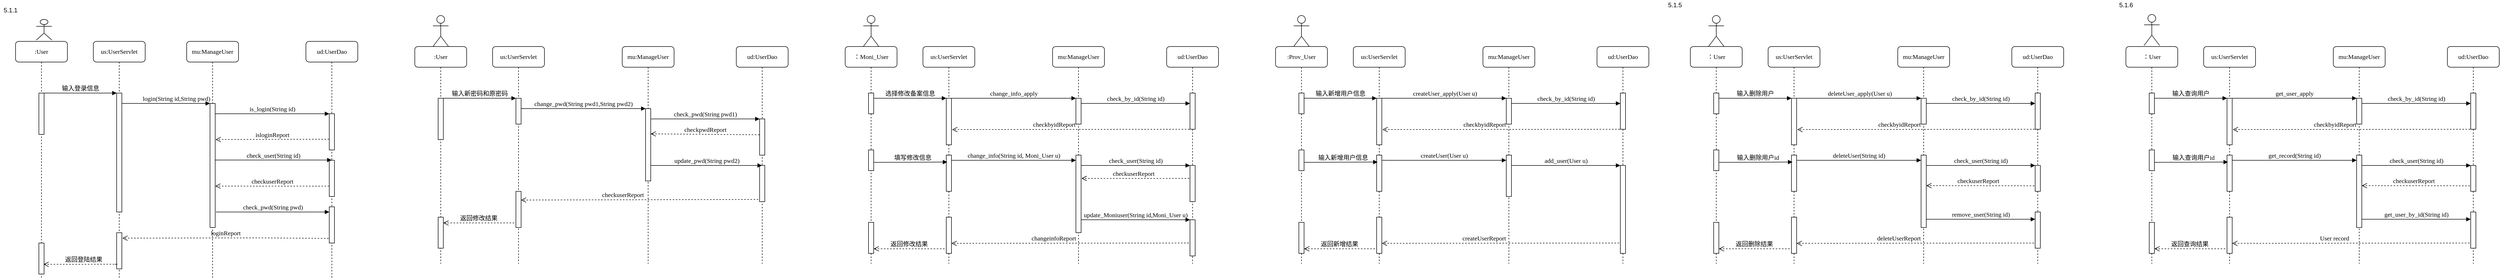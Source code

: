 <mxfile version="13.7.9" type="device" pages="2"><diagram name="Page-1" id="13e1069c-82ec-6db2-03f1-153e76fe0fe0"><mxGraphModel dx="782" dy="537" grid="1" gridSize="10" guides="1" tooltips="1" connect="1" arrows="1" fold="1" page="1" pageScale="1" pageWidth="1100" pageHeight="850" background="#ffffff" math="0" shadow="0"><root><mxCell id="0"/><mxCell id="1" parent="0"/><mxCell id="tmdI2vZfBlqPHnxhvoYq-7" value="Actor" style="shape=umlActor;verticalLabelPosition=bottom;verticalAlign=top;html=1;outlineConnect=0;strokeColor=#000000;" vertex="1" parent="1"><mxGeometry x="4155" y="28" width="30" height="60" as="geometry"/></mxCell><mxCell id="tmdI2vZfBlqPHnxhvoYq-6" value="Actor" style="shape=umlActor;verticalLabelPosition=bottom;verticalAlign=top;html=1;outlineConnect=0;strokeColor=#000000;" vertex="1" parent="1"><mxGeometry x="3315" y="30" width="30" height="60" as="geometry"/></mxCell><mxCell id="tmdI2vZfBlqPHnxhvoYq-4" value="Actor" style="shape=umlActor;verticalLabelPosition=bottom;verticalAlign=top;html=1;outlineConnect=0;strokeColor=#000000;" vertex="1" parent="1"><mxGeometry x="2515" y="30" width="30" height="60" as="geometry"/></mxCell><mxCell id="tmdI2vZfBlqPHnxhvoYq-3" value="Actor" style="shape=umlActor;verticalLabelPosition=bottom;verticalAlign=top;html=1;outlineConnect=0;strokeColor=#000000;" vertex="1" parent="1"><mxGeometry x="1685" y="30" width="30" height="60" as="geometry"/></mxCell><mxCell id="tmdI2vZfBlqPHnxhvoYq-2" value="Actor" style="shape=umlActor;verticalLabelPosition=bottom;verticalAlign=top;html=1;outlineConnect=0;strokeColor=#000000;" vertex="1" parent="1"><mxGeometry x="855" y="30" width="30" height="60" as="geometry"/></mxCell><mxCell id="tmdI2vZfBlqPHnxhvoYq-1" value="Actor" style="shape=umlActor;verticalLabelPosition=bottom;verticalAlign=top;html=1;outlineConnect=0;" vertex="1" parent="1"><mxGeometry x="90" y="37.5" width="30" height="40" as="geometry"/></mxCell><mxCell id="7baba1c4bc27f4b0-2" value="us:UserServlet" style="shape=umlLifeline;perimeter=lifelinePerimeter;whiteSpace=wrap;html=1;container=1;collapsible=0;recursiveResize=0;outlineConnect=0;rounded=1;shadow=0;comic=0;labelBackgroundColor=none;strokeWidth=1;fontFamily=Verdana;fontSize=12;align=center;" parent="1" vertex="1"><mxGeometry x="200" y="80" width="100" height="460" as="geometry"/></mxCell><mxCell id="7baba1c4bc27f4b0-10" value="" style="html=1;points=[];perimeter=orthogonalPerimeter;rounded=0;shadow=0;comic=0;labelBackgroundColor=none;strokeWidth=1;fontFamily=Verdana;fontSize=12;align=center;" parent="7baba1c4bc27f4b0-2" vertex="1"><mxGeometry x="45" y="100" width="10" height="230" as="geometry"/></mxCell><mxCell id="7baba1c4bc27f4b0-3" value="mu:ManageUser" style="shape=umlLifeline;perimeter=lifelinePerimeter;whiteSpace=wrap;html=1;container=1;collapsible=0;recursiveResize=0;outlineConnect=0;rounded=1;shadow=0;comic=0;labelBackgroundColor=none;strokeWidth=1;fontFamily=Verdana;fontSize=12;align=center;" parent="1" vertex="1"><mxGeometry x="380" y="80" width="100" height="460" as="geometry"/></mxCell><mxCell id="7baba1c4bc27f4b0-13" value="" style="html=1;points=[];perimeter=orthogonalPerimeter;rounded=0;shadow=0;comic=0;labelBackgroundColor=none;strokeWidth=1;fontFamily=Verdana;fontSize=12;align=center;" parent="7baba1c4bc27f4b0-3" vertex="1"><mxGeometry x="45" y="120" width="10" height="240" as="geometry"/></mxCell><mxCell id="7baba1c4bc27f4b0-4" value="ud:UserDao" style="shape=umlLifeline;perimeter=lifelinePerimeter;whiteSpace=wrap;html=1;container=1;collapsible=0;recursiveResize=0;outlineConnect=0;rounded=1;shadow=0;comic=0;labelBackgroundColor=none;strokeWidth=1;fontFamily=Verdana;fontSize=12;align=center;" parent="1" vertex="1"><mxGeometry x="610" y="80" width="100" height="460" as="geometry"/></mxCell><mxCell id="c9Z2GG2Pz6DWVVEYgVlN-6" value="" style="html=1;points=[];perimeter=orthogonalPerimeter;rounded=0;shadow=0;comic=0;labelBackgroundColor=none;strokeWidth=1;fontFamily=Verdana;fontSize=12;align=center;" vertex="1" parent="7baba1c4bc27f4b0-4"><mxGeometry x="45" y="230" width="10" height="70" as="geometry"/></mxCell><mxCell id="7baba1c4bc27f4b0-22" value="" style="html=1;points=[];perimeter=orthogonalPerimeter;rounded=0;shadow=0;comic=0;labelBackgroundColor=none;strokeWidth=1;fontFamily=Verdana;fontSize=12;align=center;" parent="7baba1c4bc27f4b0-4" vertex="1"><mxGeometry x="45" y="320" width="10" height="70" as="geometry"/></mxCell><mxCell id="7baba1c4bc27f4b0-8" value=":User" style="shape=umlLifeline;perimeter=lifelinePerimeter;whiteSpace=wrap;html=1;container=1;collapsible=0;recursiveResize=0;outlineConnect=0;rounded=1;shadow=0;comic=0;labelBackgroundColor=none;strokeWidth=1;fontFamily=Verdana;fontSize=12;align=center;" parent="1" vertex="1"><mxGeometry x="50" y="80" width="100" height="460" as="geometry"/></mxCell><mxCell id="7baba1c4bc27f4b0-9" value="" style="html=1;points=[];perimeter=orthogonalPerimeter;rounded=0;shadow=0;comic=0;labelBackgroundColor=none;strokeWidth=1;fontFamily=Verdana;fontSize=12;align=center;" parent="7baba1c4bc27f4b0-8" vertex="1"><mxGeometry x="45" y="100" width="10" height="80" as="geometry"/></mxCell><mxCell id="c9Z2GG2Pz6DWVVEYgVlN-18" value="" style="html=1;points=[];perimeter=orthogonalPerimeter;rounded=0;shadow=0;comic=0;labelBackgroundColor=none;strokeWidth=1;fontFamily=Verdana;fontSize=12;align=center;" vertex="1" parent="7baba1c4bc27f4b0-8"><mxGeometry x="45" y="390" width="10" height="60" as="geometry"/></mxCell><mxCell id="7baba1c4bc27f4b0-16" value="" style="html=1;points=[];perimeter=orthogonalPerimeter;rounded=0;shadow=0;comic=0;labelBackgroundColor=none;strokeWidth=1;fontFamily=Verdana;fontSize=12;align=center;" parent="1" vertex="1"><mxGeometry x="655" y="220" width="10" height="70" as="geometry"/></mxCell><mxCell id="7baba1c4bc27f4b0-17" value="is_login(String id)" style="html=1;verticalAlign=bottom;endArrow=block;labelBackgroundColor=none;fontFamily=Verdana;fontSize=12;edgeStyle=elbowEdgeStyle;elbow=vertical;" parent="1" source="7baba1c4bc27f4b0-13" target="7baba1c4bc27f4b0-16" edge="1"><mxGeometry relative="1" as="geometry"><mxPoint x="510" y="220" as="sourcePoint"/><Array as="points"><mxPoint x="460" y="220"/></Array><mxPoint as="offset"/></mxGeometry></mxCell><mxCell id="7baba1c4bc27f4b0-11" value="输入登录信息" style="html=1;verticalAlign=bottom;endArrow=block;entryX=0;entryY=0;labelBackgroundColor=none;fontFamily=Verdana;fontSize=12;edgeStyle=elbowEdgeStyle;elbow=vertical;" parent="1" source="7baba1c4bc27f4b0-9" target="7baba1c4bc27f4b0-10" edge="1"><mxGeometry relative="1" as="geometry"><mxPoint x="220" y="190" as="sourcePoint"/></mxGeometry></mxCell><mxCell id="7baba1c4bc27f4b0-14" value="login(String id,String pwd)" style="html=1;verticalAlign=bottom;endArrow=block;entryX=0;entryY=0;labelBackgroundColor=none;fontFamily=Verdana;fontSize=12;edgeStyle=elbowEdgeStyle;elbow=vertical;" parent="1" source="7baba1c4bc27f4b0-10" target="7baba1c4bc27f4b0-13" edge="1"><mxGeometry x="1" y="-65" relative="1" as="geometry"><mxPoint x="370" y="200" as="sourcePoint"/><mxPoint as="offset"/></mxGeometry></mxCell><mxCell id="c9Z2GG2Pz6DWVVEYgVlN-4" value="isloginReport" style="html=1;verticalAlign=bottom;endArrow=open;dashed=1;endSize=8;labelBackgroundColor=none;fontFamily=Verdana;fontSize=12;exitX=-0.017;exitY=0.703;exitDx=0;exitDy=0;exitPerimeter=0;entryX=1.077;entryY=0.291;entryDx=0;entryDy=0;entryPerimeter=0;" edge="1" parent="1" source="7baba1c4bc27f4b0-16" target="7baba1c4bc27f4b0-13"><mxGeometry relative="1" as="geometry"><mxPoint x="458" y="272" as="targetPoint"/><mxPoint x="580" y="269" as="sourcePoint"/></mxGeometry></mxCell><mxCell id="c9Z2GG2Pz6DWVVEYgVlN-8" value="check_user(String id)" style="html=1;verticalAlign=bottom;endArrow=block;labelBackgroundColor=none;fontFamily=Verdana;fontSize=12;edgeStyle=elbowEdgeStyle;elbow=vertical;exitX=0.933;exitY=0.456;exitDx=0;exitDy=0;exitPerimeter=0;" edge="1" parent="1" source="7baba1c4bc27f4b0-13" target="7baba1c4bc27f4b0-4"><mxGeometry relative="1" as="geometry"><mxPoint x="440" y="310" as="sourcePoint"/><Array as="points"/><mxPoint x="600" y="330" as="targetPoint"/><mxPoint as="offset"/></mxGeometry></mxCell><mxCell id="c9Z2GG2Pz6DWVVEYgVlN-9" value="checkuserReport" style="html=1;verticalAlign=bottom;endArrow=open;dashed=1;endSize=8;labelBackgroundColor=none;fontFamily=Verdana;fontSize=12;entryX=1.022;entryY=0.666;entryDx=0;entryDy=0;entryPerimeter=0;" edge="1" parent="1" source="c9Z2GG2Pz6DWVVEYgVlN-6" target="7baba1c4bc27f4b0-13"><mxGeometry relative="1" as="geometry"><mxPoint x="440" y="360" as="targetPoint"/><mxPoint x="650" y="360" as="sourcePoint"/><Array as="points"><mxPoint x="520.17" y="360"/></Array></mxGeometry></mxCell><mxCell id="c9Z2GG2Pz6DWVVEYgVlN-13" value="check_pwd(String pwd)" style="html=1;verticalAlign=bottom;endArrow=block;labelBackgroundColor=none;fontFamily=Verdana;fontSize=12;edgeStyle=elbowEdgeStyle;elbow=vertical;exitX=1.156;exitY=0.875;exitDx=0;exitDy=0;exitPerimeter=0;" edge="1" parent="1" source="7baba1c4bc27f4b0-13" target="7baba1c4bc27f4b0-22"><mxGeometry relative="1" as="geometry"><mxPoint x="455" y="410" as="sourcePoint"/><Array as="points"><mxPoint x="460" y="410"/></Array><mxPoint x="585" y="410" as="targetPoint"/><mxPoint as="offset"/></mxGeometry></mxCell><mxCell id="c9Z2GG2Pz6DWVVEYgVlN-14" value="loginReport" style="html=1;verticalAlign=bottom;endArrow=open;dashed=1;endSize=8;labelBackgroundColor=none;fontFamily=Verdana;fontSize=12;exitX=-0.133;exitY=0.873;exitDx=0;exitDy=0;exitPerimeter=0;entryX=1.094;entryY=0.151;entryDx=0;entryDy=0;entryPerimeter=0;" edge="1" parent="1" source="7baba1c4bc27f4b0-22" target="c9Z2GG2Pz6DWVVEYgVlN-15"><mxGeometry relative="1" as="geometry"><mxPoint x="454.84" y="460.2" as="targetPoint"/><mxPoint x="585" y="460.21" as="sourcePoint"/><Array as="points"><mxPoint x="520.17" y="460"/></Array></mxGeometry></mxCell><mxCell id="c9Z2GG2Pz6DWVVEYgVlN-15" value="" style="html=1;points=[];perimeter=orthogonalPerimeter;rounded=0;shadow=0;comic=0;labelBackgroundColor=none;strokeWidth=1;fontFamily=Verdana;fontSize=12;align=center;" vertex="1" parent="1"><mxGeometry x="245" y="450" width="10" height="70" as="geometry"/></mxCell><mxCell id="c9Z2GG2Pz6DWVVEYgVlN-17" value="返回登陆结果" style="html=1;verticalAlign=bottom;endArrow=open;dashed=1;endSize=8;labelBackgroundColor=none;fontFamily=Verdana;fontSize=12;exitX=-0.331;exitY=0.874;exitDx=0;exitDy=0;exitPerimeter=0;entryX=0.887;entryY=0.686;entryDx=0;entryDy=0;entryPerimeter=0;" edge="1" parent="1" source="c9Z2GG2Pz6DWVVEYgVlN-15" target="c9Z2GG2Pz6DWVVEYgVlN-18"><mxGeometry relative="1" as="geometry"><mxPoint x="160" y="511" as="targetPoint"/><mxPoint x="509.06" y="520.21" as="sourcePoint"/><Array as="points"><mxPoint x="250" y="511"/></Array></mxGeometry></mxCell><mxCell id="c9Z2GG2Pz6DWVVEYgVlN-44" value="us:UserServlet" style="shape=umlLifeline;perimeter=lifelinePerimeter;whiteSpace=wrap;html=1;container=1;collapsible=0;recursiveResize=0;outlineConnect=0;rounded=1;shadow=0;comic=0;labelBackgroundColor=none;strokeWidth=1;fontFamily=Verdana;fontSize=12;align=center;" vertex="1" parent="1"><mxGeometry x="970" y="90" width="100" height="420" as="geometry"/></mxCell><mxCell id="c9Z2GG2Pz6DWVVEYgVlN-45" value="" style="html=1;points=[];perimeter=orthogonalPerimeter;rounded=0;shadow=0;comic=0;labelBackgroundColor=none;strokeWidth=1;fontFamily=Verdana;fontSize=12;align=center;" vertex="1" parent="c9Z2GG2Pz6DWVVEYgVlN-44"><mxGeometry x="45" y="100" width="10" height="50" as="geometry"/></mxCell><mxCell id="c9Z2GG2Pz6DWVVEYgVlN-67" value="" style="html=1;points=[];perimeter=orthogonalPerimeter;rounded=0;shadow=0;comic=0;labelBackgroundColor=none;strokeWidth=1;fontFamily=Verdana;fontSize=12;align=center;" vertex="1" parent="c9Z2GG2Pz6DWVVEYgVlN-44"><mxGeometry x="45" y="280" width="10" height="70" as="geometry"/></mxCell><mxCell id="c9Z2GG2Pz6DWVVEYgVlN-46" value="mu:ManageUser" style="shape=umlLifeline;perimeter=lifelinePerimeter;whiteSpace=wrap;html=1;container=1;collapsible=0;recursiveResize=0;outlineConnect=0;rounded=1;shadow=0;comic=0;labelBackgroundColor=none;strokeWidth=1;fontFamily=Verdana;fontSize=12;align=center;" vertex="1" parent="1"><mxGeometry x="1220" y="90" width="100" height="420" as="geometry"/></mxCell><mxCell id="c9Z2GG2Pz6DWVVEYgVlN-47" value="" style="html=1;points=[];perimeter=orthogonalPerimeter;rounded=0;shadow=0;comic=0;labelBackgroundColor=none;strokeWidth=1;fontFamily=Verdana;fontSize=12;align=center;" vertex="1" parent="c9Z2GG2Pz6DWVVEYgVlN-46"><mxGeometry x="45" y="120" width="10" height="140" as="geometry"/></mxCell><mxCell id="c9Z2GG2Pz6DWVVEYgVlN-48" value="ud:UserDao" style="shape=umlLifeline;perimeter=lifelinePerimeter;whiteSpace=wrap;html=1;container=1;collapsible=0;recursiveResize=0;outlineConnect=0;rounded=1;shadow=0;comic=0;labelBackgroundColor=none;strokeWidth=1;fontFamily=Verdana;fontSize=12;align=center;" vertex="1" parent="1"><mxGeometry x="1440" y="90" width="100" height="420" as="geometry"/></mxCell><mxCell id="c9Z2GG2Pz6DWVVEYgVlN-49" value="" style="html=1;points=[];perimeter=orthogonalPerimeter;rounded=0;shadow=0;comic=0;labelBackgroundColor=none;strokeWidth=1;fontFamily=Verdana;fontSize=12;align=center;" vertex="1" parent="c9Z2GG2Pz6DWVVEYgVlN-48"><mxGeometry x="45" y="230" width="10" height="70" as="geometry"/></mxCell><mxCell id="c9Z2GG2Pz6DWVVEYgVlN-51" value=":User" style="shape=umlLifeline;perimeter=lifelinePerimeter;whiteSpace=wrap;html=1;container=1;collapsible=0;recursiveResize=0;outlineConnect=0;rounded=1;shadow=0;comic=0;labelBackgroundColor=none;strokeWidth=1;fontFamily=Verdana;fontSize=12;align=center;" vertex="1" parent="1"><mxGeometry x="820" y="90" width="100" height="420" as="geometry"/></mxCell><mxCell id="c9Z2GG2Pz6DWVVEYgVlN-52" value="" style="html=1;points=[];perimeter=orthogonalPerimeter;rounded=0;shadow=0;comic=0;labelBackgroundColor=none;strokeWidth=1;fontFamily=Verdana;fontSize=12;align=center;" vertex="1" parent="c9Z2GG2Pz6DWVVEYgVlN-51"><mxGeometry x="45" y="100" width="10" height="80" as="geometry"/></mxCell><mxCell id="c9Z2GG2Pz6DWVVEYgVlN-53" value="" style="html=1;points=[];perimeter=orthogonalPerimeter;rounded=0;shadow=0;comic=0;labelBackgroundColor=none;strokeWidth=1;fontFamily=Verdana;fontSize=12;align=center;" vertex="1" parent="c9Z2GG2Pz6DWVVEYgVlN-51"><mxGeometry x="45" y="330" width="10" height="60" as="geometry"/></mxCell><mxCell id="c9Z2GG2Pz6DWVVEYgVlN-54" value="" style="html=1;points=[];perimeter=orthogonalPerimeter;rounded=0;shadow=0;comic=0;labelBackgroundColor=none;strokeWidth=1;fontFamily=Verdana;fontSize=12;align=center;" vertex="1" parent="1"><mxGeometry x="1485" y="230" width="10" height="70" as="geometry"/></mxCell><mxCell id="c9Z2GG2Pz6DWVVEYgVlN-55" value="check_pwd(String pwd1)" style="html=1;verticalAlign=bottom;endArrow=block;labelBackgroundColor=none;fontFamily=Verdana;fontSize=12;edgeStyle=elbowEdgeStyle;elbow=vertical;" edge="1" parent="1" source="c9Z2GG2Pz6DWVVEYgVlN-47" target="c9Z2GG2Pz6DWVVEYgVlN-54"><mxGeometry relative="1" as="geometry"><mxPoint x="1280" y="230" as="sourcePoint"/><Array as="points"><mxPoint x="1280" y="230"/></Array><mxPoint as="offset"/></mxGeometry></mxCell><mxCell id="c9Z2GG2Pz6DWVVEYgVlN-56" value="输入新密码和原密码" style="html=1;verticalAlign=bottom;endArrow=block;entryX=0;entryY=0;labelBackgroundColor=none;fontFamily=Verdana;fontSize=12;edgeStyle=elbowEdgeStyle;elbow=vertical;" edge="1" parent="1" source="c9Z2GG2Pz6DWVVEYgVlN-52" target="c9Z2GG2Pz6DWVVEYgVlN-45"><mxGeometry relative="1" as="geometry"><mxPoint x="990" y="200" as="sourcePoint"/></mxGeometry></mxCell><mxCell id="c9Z2GG2Pz6DWVVEYgVlN-61" value="change_pwd(String pwd1,String pwd2)" style="html=1;verticalAlign=bottom;endArrow=block;entryX=0;entryY=0;labelBackgroundColor=none;fontFamily=Verdana;fontSize=12;edgeStyle=elbowEdgeStyle;elbow=vertical;" edge="1" parent="1" source="c9Z2GG2Pz6DWVVEYgVlN-45" target="c9Z2GG2Pz6DWVVEYgVlN-47"><mxGeometry relative="1" as="geometry"><mxPoint x="1140" y="210" as="sourcePoint"/><mxPoint as="offset"/></mxGeometry></mxCell><mxCell id="c9Z2GG2Pz6DWVVEYgVlN-62" value="checkpwdReport" style="html=1;verticalAlign=bottom;endArrow=open;dashed=1;endSize=8;labelBackgroundColor=none;fontFamily=Verdana;fontSize=12;entryX=0.981;entryY=0.349;entryDx=0;entryDy=0;entryPerimeter=0;exitX=-0.033;exitY=0.438;exitDx=0;exitDy=0;exitPerimeter=0;" edge="1" parent="1" source="c9Z2GG2Pz6DWVVEYgVlN-54" target="c9Z2GG2Pz6DWVVEYgVlN-47"><mxGeometry relative="1" as="geometry"><mxPoint x="1204" y="262" as="targetPoint"/><mxPoint x="1424" y="259" as="sourcePoint"/></mxGeometry></mxCell><mxCell id="c9Z2GG2Pz6DWVVEYgVlN-63" value="update_pwd(String pwd2)" style="html=1;verticalAlign=bottom;endArrow=block;labelBackgroundColor=none;fontFamily=Verdana;fontSize=12;edgeStyle=elbowEdgeStyle;elbow=vertical;" edge="1" parent="1" source="c9Z2GG2Pz6DWVVEYgVlN-47" target="c9Z2GG2Pz6DWVVEYgVlN-48"><mxGeometry relative="1" as="geometry"><mxPoint x="1204" y="320" as="sourcePoint"/><Array as="points"><mxPoint x="1410" y="320"/></Array><mxPoint x="1370" y="340" as="targetPoint"/><mxPoint as="offset"/></mxGeometry></mxCell><mxCell id="c9Z2GG2Pz6DWVVEYgVlN-64" value="checkuserReport" style="html=1;verticalAlign=bottom;endArrow=open;dashed=1;endSize=8;labelBackgroundColor=none;fontFamily=Verdana;fontSize=12;exitX=-0.267;exitY=0.939;exitDx=0;exitDy=0;exitPerimeter=0;entryX=0.962;entryY=0.241;entryDx=0;entryDy=0;entryPerimeter=0;" edge="1" parent="1" source="c9Z2GG2Pz6DWVVEYgVlN-49" target="c9Z2GG2Pz6DWVVEYgVlN-67"><mxGeometry x="0.229" y="20" relative="1" as="geometry"><mxPoint x="1090" y="400" as="targetPoint"/><mxPoint x="1420" y="370" as="sourcePoint"/><mxPoint x="20" y="-20" as="offset"/></mxGeometry></mxCell><mxCell id="c9Z2GG2Pz6DWVVEYgVlN-68" value="返回修改结果" style="html=1;verticalAlign=bottom;endArrow=open;dashed=1;endSize=8;labelBackgroundColor=none;fontFamily=Verdana;fontSize=12;exitX=-0.331;exitY=0.874;exitDx=0;exitDy=0;exitPerimeter=0;" edge="1" parent="1" source="c9Z2GG2Pz6DWVVEYgVlN-67" target="c9Z2GG2Pz6DWVVEYgVlN-53"><mxGeometry relative="1" as="geometry"><mxPoint x="930" y="521" as="targetPoint"/><mxPoint x="1279.06" y="530.21" as="sourcePoint"/></mxGeometry></mxCell><mxCell id="c9Z2GG2Pz6DWVVEYgVlN-136" value="us:UserServlet" style="shape=umlLifeline;perimeter=lifelinePerimeter;whiteSpace=wrap;html=1;container=1;collapsible=0;recursiveResize=0;outlineConnect=0;rounded=1;shadow=0;comic=0;labelBackgroundColor=none;strokeWidth=1;fontFamily=Verdana;fontSize=12;align=center;" vertex="1" parent="1"><mxGeometry x="1800" y="90" width="100" height="420" as="geometry"/></mxCell><mxCell id="c9Z2GG2Pz6DWVVEYgVlN-137" value="" style="html=1;points=[];perimeter=orthogonalPerimeter;rounded=0;shadow=0;comic=0;labelBackgroundColor=none;strokeWidth=1;fontFamily=Verdana;fontSize=12;align=center;" vertex="1" parent="c9Z2GG2Pz6DWVVEYgVlN-136"><mxGeometry x="45" y="100" width="10" height="90" as="geometry"/></mxCell><mxCell id="c9Z2GG2Pz6DWVVEYgVlN-138" value="" style="html=1;points=[];perimeter=orthogonalPerimeter;rounded=0;shadow=0;comic=0;labelBackgroundColor=none;strokeWidth=1;fontFamily=Verdana;fontSize=12;align=center;" vertex="1" parent="c9Z2GG2Pz6DWVVEYgVlN-136"><mxGeometry x="45" y="330" width="10" height="70" as="geometry"/></mxCell><mxCell id="c9Z2GG2Pz6DWVVEYgVlN-160" value="" style="html=1;points=[];perimeter=orthogonalPerimeter;rounded=0;shadow=0;comic=0;labelBackgroundColor=none;strokeWidth=1;fontFamily=Verdana;fontSize=12;align=center;" vertex="1" parent="c9Z2GG2Pz6DWVVEYgVlN-136"><mxGeometry x="45" y="210" width="10" height="70" as="geometry"/></mxCell><mxCell id="c9Z2GG2Pz6DWVVEYgVlN-139" value="mu:ManageUser" style="shape=umlLifeline;perimeter=lifelinePerimeter;whiteSpace=wrap;html=1;container=1;collapsible=0;recursiveResize=0;outlineConnect=0;rounded=1;shadow=0;comic=0;labelBackgroundColor=none;strokeWidth=1;fontFamily=Verdana;fontSize=12;align=center;" vertex="1" parent="1"><mxGeometry x="2050" y="90" width="100" height="420" as="geometry"/></mxCell><mxCell id="c9Z2GG2Pz6DWVVEYgVlN-140" value="" style="html=1;points=[];perimeter=orthogonalPerimeter;rounded=0;shadow=0;comic=0;labelBackgroundColor=none;strokeWidth=1;fontFamily=Verdana;fontSize=12;align=center;" vertex="1" parent="c9Z2GG2Pz6DWVVEYgVlN-139"><mxGeometry x="45" y="100" width="10" height="50" as="geometry"/></mxCell><mxCell id="c9Z2GG2Pz6DWVVEYgVlN-141" value="ud:UserDao" style="shape=umlLifeline;perimeter=lifelinePerimeter;whiteSpace=wrap;html=1;container=1;collapsible=0;recursiveResize=0;outlineConnect=0;rounded=1;shadow=0;comic=0;labelBackgroundColor=none;strokeWidth=1;fontFamily=Verdana;fontSize=12;align=center;" vertex="1" parent="1"><mxGeometry x="2270" y="90" width="100" height="420" as="geometry"/></mxCell><mxCell id="c9Z2GG2Pz6DWVVEYgVlN-142" value="" style="html=1;points=[];perimeter=orthogonalPerimeter;rounded=0;shadow=0;comic=0;labelBackgroundColor=none;strokeWidth=1;fontFamily=Verdana;fontSize=12;align=center;" vertex="1" parent="c9Z2GG2Pz6DWVVEYgVlN-141"><mxGeometry x="45" y="230" width="10" height="70" as="geometry"/></mxCell><mxCell id="c9Z2GG2Pz6DWVVEYgVlN-146" value="" style="html=1;points=[];perimeter=orthogonalPerimeter;rounded=0;shadow=0;comic=0;labelBackgroundColor=none;strokeWidth=1;fontFamily=Verdana;fontSize=12;align=center;" vertex="1" parent="c9Z2GG2Pz6DWVVEYgVlN-141"><mxGeometry x="45" y="90" width="10" height="70" as="geometry"/></mxCell><mxCell id="c9Z2GG2Pz6DWVVEYgVlN-166" value="" style="html=1;points=[];perimeter=orthogonalPerimeter;rounded=0;shadow=0;comic=0;labelBackgroundColor=none;strokeWidth=1;fontFamily=Verdana;fontSize=12;align=center;" vertex="1" parent="c9Z2GG2Pz6DWVVEYgVlN-141"><mxGeometry x="45" y="335" width="10" height="70" as="geometry"/></mxCell><mxCell id="c9Z2GG2Pz6DWVVEYgVlN-143" value="：Moni_User" style="shape=umlLifeline;perimeter=lifelinePerimeter;whiteSpace=wrap;html=1;container=1;collapsible=0;recursiveResize=0;outlineConnect=0;rounded=1;shadow=0;comic=0;labelBackgroundColor=none;strokeWidth=1;fontFamily=Verdana;fontSize=12;align=center;" vertex="1" parent="1"><mxGeometry x="1650" y="90" width="100" height="420" as="geometry"/></mxCell><mxCell id="c9Z2GG2Pz6DWVVEYgVlN-144" value="" style="html=1;points=[];perimeter=orthogonalPerimeter;rounded=0;shadow=0;comic=0;labelBackgroundColor=none;strokeWidth=1;fontFamily=Verdana;fontSize=12;align=center;" vertex="1" parent="c9Z2GG2Pz6DWVVEYgVlN-143"><mxGeometry x="45" y="90" width="10" height="40" as="geometry"/></mxCell><mxCell id="c9Z2GG2Pz6DWVVEYgVlN-145" value="" style="html=1;points=[];perimeter=orthogonalPerimeter;rounded=0;shadow=0;comic=0;labelBackgroundColor=none;strokeWidth=1;fontFamily=Verdana;fontSize=12;align=center;" vertex="1" parent="c9Z2GG2Pz6DWVVEYgVlN-143"><mxGeometry x="45" y="340" width="10" height="60" as="geometry"/></mxCell><mxCell id="c9Z2GG2Pz6DWVVEYgVlN-159" value="" style="html=1;points=[];perimeter=orthogonalPerimeter;rounded=0;shadow=0;comic=0;labelBackgroundColor=none;strokeWidth=1;fontFamily=Verdana;fontSize=12;align=center;" vertex="1" parent="c9Z2GG2Pz6DWVVEYgVlN-143"><mxGeometry x="45" y="200" width="10" height="40" as="geometry"/></mxCell><mxCell id="c9Z2GG2Pz6DWVVEYgVlN-147" value="check_by_id(String id)" style="html=1;verticalAlign=bottom;endArrow=block;labelBackgroundColor=none;fontFamily=Verdana;fontSize=12;edgeStyle=elbowEdgeStyle;elbow=vertical;" edge="1" parent="1" source="c9Z2GG2Pz6DWVVEYgVlN-140" target="c9Z2GG2Pz6DWVVEYgVlN-146"><mxGeometry relative="1" as="geometry"><mxPoint x="2110" y="230" as="sourcePoint"/><Array as="points"><mxPoint x="2230" y="200"/><mxPoint x="2110" y="230"/></Array><mxPoint as="offset"/></mxGeometry></mxCell><mxCell id="c9Z2GG2Pz6DWVVEYgVlN-148" value="选择修改备案信息" style="html=1;verticalAlign=bottom;endArrow=block;entryX=0;entryY=0;labelBackgroundColor=none;fontFamily=Verdana;fontSize=12;edgeStyle=elbowEdgeStyle;elbow=vertical;" edge="1" parent="1" source="c9Z2GG2Pz6DWVVEYgVlN-144" target="c9Z2GG2Pz6DWVVEYgVlN-137"><mxGeometry relative="1" as="geometry"><mxPoint x="1820" y="200" as="sourcePoint"/></mxGeometry></mxCell><mxCell id="c9Z2GG2Pz6DWVVEYgVlN-153" value="change_info_apply" style="html=1;verticalAlign=bottom;endArrow=block;entryX=0;entryY=0;labelBackgroundColor=none;fontFamily=Verdana;fontSize=12;edgeStyle=elbowEdgeStyle;elbow=vertical;" edge="1" parent="1" source="c9Z2GG2Pz6DWVVEYgVlN-137" target="c9Z2GG2Pz6DWVVEYgVlN-140"><mxGeometry relative="1" as="geometry"><mxPoint x="1970" y="210" as="sourcePoint"/><mxPoint as="offset"/></mxGeometry></mxCell><mxCell id="c9Z2GG2Pz6DWVVEYgVlN-156" value="checkuserReport" style="html=1;verticalAlign=bottom;endArrow=open;dashed=1;endSize=8;labelBackgroundColor=none;fontFamily=Verdana;fontSize=12;entryX=1.078;entryY=0.3;entryDx=0;entryDy=0;entryPerimeter=0;exitX=-0.144;exitY=0.358;exitDx=0;exitDy=0;exitPerimeter=0;" edge="1" parent="1" source="c9Z2GG2Pz6DWVVEYgVlN-142" target="c9Z2GG2Pz6DWVVEYgVlN-164"><mxGeometry x="0.229" y="20" relative="1" as="geometry"><mxPoint x="1920" y="400" as="targetPoint"/><mxPoint x="2312" y="386" as="sourcePoint"/><mxPoint x="20" y="-20" as="offset"/></mxGeometry></mxCell><mxCell id="c9Z2GG2Pz6DWVVEYgVlN-157" value="返回修改结果" style="html=1;verticalAlign=bottom;endArrow=open;dashed=1;endSize=8;labelBackgroundColor=none;fontFamily=Verdana;fontSize=12;exitX=-0.331;exitY=0.874;exitDx=0;exitDy=0;exitPerimeter=0;" edge="1" parent="1" source="c9Z2GG2Pz6DWVVEYgVlN-138" target="c9Z2GG2Pz6DWVVEYgVlN-145"><mxGeometry relative="1" as="geometry"><mxPoint x="1760" y="521" as="targetPoint"/><mxPoint x="2109.06" y="530.21" as="sourcePoint"/></mxGeometry></mxCell><mxCell id="c9Z2GG2Pz6DWVVEYgVlN-158" value="checkbyidReport" style="html=1;verticalAlign=bottom;endArrow=open;dashed=1;endSize=8;labelBackgroundColor=none;fontFamily=Verdana;fontSize=12;entryX=1.133;entryY=0.673;entryDx=0;entryDy=0;entryPerimeter=0;" edge="1" parent="1" target="c9Z2GG2Pz6DWVVEYgVlN-137"><mxGeometry x="0.229" y="20" relative="1" as="geometry"><mxPoint x="1860" y="241.14" as="targetPoint"/><mxPoint x="2314" y="250" as="sourcePoint"/><mxPoint x="20" y="-20" as="offset"/></mxGeometry></mxCell><mxCell id="c9Z2GG2Pz6DWVVEYgVlN-162" value="填写修改信息" style="html=1;verticalAlign=bottom;endArrow=block;entryX=0.189;entryY=0.191;labelBackgroundColor=none;fontFamily=Verdana;fontSize=12;elbow=vertical;exitX=1.078;exitY=0.599;exitDx=0;exitDy=0;exitPerimeter=0;entryDx=0;entryDy=0;entryPerimeter=0;" edge="1" parent="1" source="c9Z2GG2Pz6DWVVEYgVlN-159" target="c9Z2GG2Pz6DWVVEYgVlN-160"><mxGeometry x="0.052" relative="1" as="geometry"><mxPoint x="1710" y="300.333" as="sourcePoint"/><mxPoint x="1850" y="300.0" as="targetPoint"/><mxPoint as="offset"/></mxGeometry></mxCell><mxCell id="c9Z2GG2Pz6DWVVEYgVlN-163" value="change_info(String id, Moni_User u)" style="html=1;verticalAlign=bottom;endArrow=block;labelBackgroundColor=none;fontFamily=Verdana;fontSize=12;edgeStyle=elbowEdgeStyle;elbow=vertical;" edge="1" parent="1" source="c9Z2GG2Pz6DWVVEYgVlN-160" target="c9Z2GG2Pz6DWVVEYgVlN-164"><mxGeometry relative="1" as="geometry"><mxPoint x="1860" y="309.913" as="sourcePoint"/><mxPoint x="2000" y="309.58" as="targetPoint"/><Array as="points"><mxPoint x="1860" y="310"/></Array></mxGeometry></mxCell><mxCell id="c9Z2GG2Pz6DWVVEYgVlN-164" value="" style="html=1;points=[];perimeter=orthogonalPerimeter;rounded=0;shadow=0;comic=0;labelBackgroundColor=none;strokeWidth=1;fontFamily=Verdana;fontSize=12;align=center;" vertex="1" parent="1"><mxGeometry x="2095" y="300" width="10" height="150" as="geometry"/></mxCell><mxCell id="c9Z2GG2Pz6DWVVEYgVlN-165" value="check_user(String id)" style="html=1;verticalAlign=bottom;endArrow=block;labelBackgroundColor=none;fontFamily=Verdana;fontSize=12;edgeStyle=elbowEdgeStyle;elbow=vertical;" edge="1" parent="1"><mxGeometry relative="1" as="geometry"><mxPoint x="2105" y="320" as="sourcePoint"/><Array as="points"><mxPoint x="2230" y="320"/><mxPoint x="2110" y="350"/></Array><mxPoint as="offset"/><mxPoint x="2315" y="320" as="targetPoint"/></mxGeometry></mxCell><mxCell id="c9Z2GG2Pz6DWVVEYgVlN-167" value="update_Moniuser(String id,Moni_User u)" style="html=1;verticalAlign=bottom;endArrow=block;labelBackgroundColor=none;fontFamily=Verdana;fontSize=12;edgeStyle=elbowEdgeStyle;elbow=vertical;" edge="1" parent="1"><mxGeometry relative="1" as="geometry"><mxPoint x="2105" y="425" as="sourcePoint"/><Array as="points"><mxPoint x="2230" y="425"/><mxPoint x="2110" y="455"/></Array><mxPoint as="offset"/><mxPoint x="2315" y="425" as="targetPoint"/></mxGeometry></mxCell><mxCell id="c9Z2GG2Pz6DWVVEYgVlN-168" value="changeinfoReport" style="html=1;verticalAlign=bottom;endArrow=open;dashed=1;endSize=8;labelBackgroundColor=none;fontFamily=Verdana;fontSize=12;entryX=1.133;entryY=0.673;entryDx=0;entryDy=0;entryPerimeter=0;" edge="1" parent="1"><mxGeometry x="0.229" y="20" relative="1" as="geometry"><mxPoint x="1855.0" y="470.57" as="targetPoint"/><mxPoint x="2312.67" y="470" as="sourcePoint"/><mxPoint x="20" y="-20" as="offset"/></mxGeometry></mxCell><mxCell id="c9Z2GG2Pz6DWVVEYgVlN-169" value="us:UserServlet" style="shape=umlLifeline;perimeter=lifelinePerimeter;whiteSpace=wrap;html=1;container=1;collapsible=0;recursiveResize=0;outlineConnect=0;rounded=1;shadow=0;comic=0;labelBackgroundColor=none;strokeWidth=1;fontFamily=Verdana;fontSize=12;align=center;" vertex="1" parent="1"><mxGeometry x="2630" y="90" width="100" height="420" as="geometry"/></mxCell><mxCell id="c9Z2GG2Pz6DWVVEYgVlN-170" value="" style="html=1;points=[];perimeter=orthogonalPerimeter;rounded=0;shadow=0;comic=0;labelBackgroundColor=none;strokeWidth=1;fontFamily=Verdana;fontSize=12;align=center;" vertex="1" parent="c9Z2GG2Pz6DWVVEYgVlN-169"><mxGeometry x="45" y="100" width="10" height="90" as="geometry"/></mxCell><mxCell id="c9Z2GG2Pz6DWVVEYgVlN-171" value="" style="html=1;points=[];perimeter=orthogonalPerimeter;rounded=0;shadow=0;comic=0;labelBackgroundColor=none;strokeWidth=1;fontFamily=Verdana;fontSize=12;align=center;" vertex="1" parent="c9Z2GG2Pz6DWVVEYgVlN-169"><mxGeometry x="45" y="330" width="10" height="70" as="geometry"/></mxCell><mxCell id="c9Z2GG2Pz6DWVVEYgVlN-172" value="" style="html=1;points=[];perimeter=orthogonalPerimeter;rounded=0;shadow=0;comic=0;labelBackgroundColor=none;strokeWidth=1;fontFamily=Verdana;fontSize=12;align=center;" vertex="1" parent="c9Z2GG2Pz6DWVVEYgVlN-169"><mxGeometry x="45" y="210" width="10" height="70" as="geometry"/></mxCell><mxCell id="c9Z2GG2Pz6DWVVEYgVlN-173" value="mu:ManageUser" style="shape=umlLifeline;perimeter=lifelinePerimeter;whiteSpace=wrap;html=1;container=1;collapsible=0;recursiveResize=0;outlineConnect=0;rounded=1;shadow=0;comic=0;labelBackgroundColor=none;strokeWidth=1;fontFamily=Verdana;fontSize=12;align=center;" vertex="1" parent="1"><mxGeometry x="2880" y="90" width="100" height="420" as="geometry"/></mxCell><mxCell id="c9Z2GG2Pz6DWVVEYgVlN-174" value="" style="html=1;points=[];perimeter=orthogonalPerimeter;rounded=0;shadow=0;comic=0;labelBackgroundColor=none;strokeWidth=1;fontFamily=Verdana;fontSize=12;align=center;" vertex="1" parent="c9Z2GG2Pz6DWVVEYgVlN-173"><mxGeometry x="45" y="100" width="10" height="50" as="geometry"/></mxCell><mxCell id="c9Z2GG2Pz6DWVVEYgVlN-175" value="ud:UserDao" style="shape=umlLifeline;perimeter=lifelinePerimeter;whiteSpace=wrap;html=1;container=1;collapsible=0;recursiveResize=0;outlineConnect=0;rounded=1;shadow=0;comic=0;labelBackgroundColor=none;strokeWidth=1;fontFamily=Verdana;fontSize=12;align=center;" vertex="1" parent="1"><mxGeometry x="3100" y="90" width="100" height="420" as="geometry"/></mxCell><mxCell id="c9Z2GG2Pz6DWVVEYgVlN-176" value="" style="html=1;points=[];perimeter=orthogonalPerimeter;rounded=0;shadow=0;comic=0;labelBackgroundColor=none;strokeWidth=1;fontFamily=Verdana;fontSize=12;align=center;" vertex="1" parent="c9Z2GG2Pz6DWVVEYgVlN-175"><mxGeometry x="45" y="230" width="10" height="170" as="geometry"/></mxCell><mxCell id="c9Z2GG2Pz6DWVVEYgVlN-177" value="" style="html=1;points=[];perimeter=orthogonalPerimeter;rounded=0;shadow=0;comic=0;labelBackgroundColor=none;strokeWidth=1;fontFamily=Verdana;fontSize=12;align=center;" vertex="1" parent="c9Z2GG2Pz6DWVVEYgVlN-175"><mxGeometry x="45" y="90" width="10" height="70" as="geometry"/></mxCell><mxCell id="c9Z2GG2Pz6DWVVEYgVlN-179" value=":Prov_User" style="shape=umlLifeline;perimeter=lifelinePerimeter;whiteSpace=wrap;html=1;container=1;collapsible=0;recursiveResize=0;outlineConnect=0;rounded=1;shadow=0;comic=0;labelBackgroundColor=none;strokeWidth=1;fontFamily=Verdana;fontSize=12;align=center;" vertex="1" parent="1"><mxGeometry x="2480" y="90" width="100" height="420" as="geometry"/></mxCell><mxCell id="c9Z2GG2Pz6DWVVEYgVlN-180" value="" style="html=1;points=[];perimeter=orthogonalPerimeter;rounded=0;shadow=0;comic=0;labelBackgroundColor=none;strokeWidth=1;fontFamily=Verdana;fontSize=12;align=center;" vertex="1" parent="c9Z2GG2Pz6DWVVEYgVlN-179"><mxGeometry x="45" y="90" width="10" height="40" as="geometry"/></mxCell><mxCell id="c9Z2GG2Pz6DWVVEYgVlN-181" value="" style="html=1;points=[];perimeter=orthogonalPerimeter;rounded=0;shadow=0;comic=0;labelBackgroundColor=none;strokeWidth=1;fontFamily=Verdana;fontSize=12;align=center;" vertex="1" parent="c9Z2GG2Pz6DWVVEYgVlN-179"><mxGeometry x="45" y="340" width="10" height="60" as="geometry"/></mxCell><mxCell id="c9Z2GG2Pz6DWVVEYgVlN-182" value="" style="html=1;points=[];perimeter=orthogonalPerimeter;rounded=0;shadow=0;comic=0;labelBackgroundColor=none;strokeWidth=1;fontFamily=Verdana;fontSize=12;align=center;" vertex="1" parent="c9Z2GG2Pz6DWVVEYgVlN-179"><mxGeometry x="45" y="200" width="10" height="40" as="geometry"/></mxCell><mxCell id="c9Z2GG2Pz6DWVVEYgVlN-183" value="check_by_id(String id)" style="html=1;verticalAlign=bottom;endArrow=block;labelBackgroundColor=none;fontFamily=Verdana;fontSize=12;edgeStyle=elbowEdgeStyle;elbow=vertical;" edge="1" parent="1" source="c9Z2GG2Pz6DWVVEYgVlN-174" target="c9Z2GG2Pz6DWVVEYgVlN-177"><mxGeometry relative="1" as="geometry"><mxPoint x="2940" y="230" as="sourcePoint"/><Array as="points"><mxPoint x="3060" y="200"/><mxPoint x="2940" y="230"/></Array><mxPoint as="offset"/></mxGeometry></mxCell><mxCell id="c9Z2GG2Pz6DWVVEYgVlN-184" value="输入新增用户信息" style="html=1;verticalAlign=bottom;endArrow=block;entryX=0;entryY=0;labelBackgroundColor=none;fontFamily=Verdana;fontSize=12;edgeStyle=elbowEdgeStyle;elbow=vertical;" edge="1" parent="1" source="c9Z2GG2Pz6DWVVEYgVlN-180" target="c9Z2GG2Pz6DWVVEYgVlN-170"><mxGeometry relative="1" as="geometry"><mxPoint x="2650" y="200" as="sourcePoint"/></mxGeometry></mxCell><mxCell id="c9Z2GG2Pz6DWVVEYgVlN-189" value="&amp;nbsp;createUser_apply(User u)" style="html=1;verticalAlign=bottom;endArrow=block;entryX=0;entryY=0;labelBackgroundColor=none;fontFamily=Verdana;fontSize=12;edgeStyle=elbowEdgeStyle;elbow=vertical;" edge="1" parent="1" source="c9Z2GG2Pz6DWVVEYgVlN-170" target="c9Z2GG2Pz6DWVVEYgVlN-174"><mxGeometry relative="1" as="geometry"><mxPoint x="2800" y="210" as="sourcePoint"/><mxPoint as="offset"/></mxGeometry></mxCell><mxCell id="c9Z2GG2Pz6DWVVEYgVlN-191" value="返回新增结果" style="html=1;verticalAlign=bottom;endArrow=open;dashed=1;endSize=8;labelBackgroundColor=none;fontFamily=Verdana;fontSize=12;exitX=-0.331;exitY=0.874;exitDx=0;exitDy=0;exitPerimeter=0;" edge="1" parent="1" source="c9Z2GG2Pz6DWVVEYgVlN-171" target="c9Z2GG2Pz6DWVVEYgVlN-181"><mxGeometry relative="1" as="geometry"><mxPoint x="2590" y="521" as="targetPoint"/><mxPoint x="2939.06" y="530.21" as="sourcePoint"/></mxGeometry></mxCell><mxCell id="c9Z2GG2Pz6DWVVEYgVlN-192" value="checkbyidReport" style="html=1;verticalAlign=bottom;endArrow=open;dashed=1;endSize=8;labelBackgroundColor=none;fontFamily=Verdana;fontSize=12;entryX=1.133;entryY=0.673;entryDx=0;entryDy=0;entryPerimeter=0;" edge="1" parent="1" target="c9Z2GG2Pz6DWVVEYgVlN-170"><mxGeometry x="0.229" y="20" relative="1" as="geometry"><mxPoint x="2690" y="241.14" as="targetPoint"/><mxPoint x="3144" y="250" as="sourcePoint"/><mxPoint x="20" y="-20" as="offset"/></mxGeometry></mxCell><mxCell id="c9Z2GG2Pz6DWVVEYgVlN-193" value="输入新增用户信息" style="html=1;verticalAlign=bottom;endArrow=block;entryX=0.189;entryY=0.191;labelBackgroundColor=none;fontFamily=Verdana;fontSize=12;elbow=vertical;exitX=1.078;exitY=0.599;exitDx=0;exitDy=0;exitPerimeter=0;entryDx=0;entryDy=0;entryPerimeter=0;" edge="1" parent="1" source="c9Z2GG2Pz6DWVVEYgVlN-182" target="c9Z2GG2Pz6DWVVEYgVlN-172"><mxGeometry x="0.052" relative="1" as="geometry"><mxPoint x="2540" y="300.333" as="sourcePoint"/><mxPoint x="2680" y="300.0" as="targetPoint"/><mxPoint as="offset"/></mxGeometry></mxCell><mxCell id="c9Z2GG2Pz6DWVVEYgVlN-194" value="createUser(User u)" style="html=1;verticalAlign=bottom;endArrow=block;labelBackgroundColor=none;fontFamily=Verdana;fontSize=12;edgeStyle=elbowEdgeStyle;elbow=vertical;" edge="1" parent="1" source="c9Z2GG2Pz6DWVVEYgVlN-172" target="c9Z2GG2Pz6DWVVEYgVlN-195"><mxGeometry relative="1" as="geometry"><mxPoint x="2690" y="309.913" as="sourcePoint"/><mxPoint x="2830" y="309.58" as="targetPoint"/><Array as="points"><mxPoint x="2690" y="310"/></Array></mxGeometry></mxCell><mxCell id="c9Z2GG2Pz6DWVVEYgVlN-195" value="" style="html=1;points=[];perimeter=orthogonalPerimeter;rounded=0;shadow=0;comic=0;labelBackgroundColor=none;strokeWidth=1;fontFamily=Verdana;fontSize=12;align=center;" vertex="1" parent="1"><mxGeometry x="2925" y="300" width="10" height="80" as="geometry"/></mxCell><mxCell id="c9Z2GG2Pz6DWVVEYgVlN-196" value="add_user(User u)" style="html=1;verticalAlign=bottom;endArrow=block;labelBackgroundColor=none;fontFamily=Verdana;fontSize=12;edgeStyle=elbowEdgeStyle;elbow=vertical;" edge="1" parent="1"><mxGeometry relative="1" as="geometry"><mxPoint x="2935" y="320" as="sourcePoint"/><Array as="points"><mxPoint x="3060" y="320"/><mxPoint x="2940" y="350"/></Array><mxPoint as="offset"/><mxPoint x="3145" y="320" as="targetPoint"/></mxGeometry></mxCell><mxCell id="c9Z2GG2Pz6DWVVEYgVlN-198" value="createUserReport" style="html=1;verticalAlign=bottom;endArrow=open;dashed=1;endSize=8;labelBackgroundColor=none;fontFamily=Verdana;fontSize=12;entryX=1.133;entryY=0.673;entryDx=0;entryDy=0;entryPerimeter=0;" edge="1" parent="1"><mxGeometry x="0.229" y="20" relative="1" as="geometry"><mxPoint x="2685.0" y="470.57" as="targetPoint"/><mxPoint x="3142.67" y="470" as="sourcePoint"/><mxPoint x="20" y="-20" as="offset"/></mxGeometry></mxCell><mxCell id="c9Z2GG2Pz6DWVVEYgVlN-209" value="5.1.1" style="text;html=1;align=center;verticalAlign=middle;resizable=0;points=[];autosize=1;" vertex="1" parent="1"><mxGeometry x="20" y="10" width="40" height="20" as="geometry"/></mxCell><mxCell id="c9Z2GG2Pz6DWVVEYgVlN-213" value="us:UserServlet" style="shape=umlLifeline;perimeter=lifelinePerimeter;whiteSpace=wrap;html=1;container=1;collapsible=0;recursiveResize=0;outlineConnect=0;rounded=1;shadow=0;comic=0;labelBackgroundColor=none;strokeWidth=1;fontFamily=Verdana;fontSize=12;align=center;" vertex="1" parent="1"><mxGeometry x="3430" y="90" width="100" height="420" as="geometry"/></mxCell><mxCell id="c9Z2GG2Pz6DWVVEYgVlN-214" value="" style="html=1;points=[];perimeter=orthogonalPerimeter;rounded=0;shadow=0;comic=0;labelBackgroundColor=none;strokeWidth=1;fontFamily=Verdana;fontSize=12;align=center;" vertex="1" parent="c9Z2GG2Pz6DWVVEYgVlN-213"><mxGeometry x="45" y="100" width="10" height="90" as="geometry"/></mxCell><mxCell id="c9Z2GG2Pz6DWVVEYgVlN-215" value="" style="html=1;points=[];perimeter=orthogonalPerimeter;rounded=0;shadow=0;comic=0;labelBackgroundColor=none;strokeWidth=1;fontFamily=Verdana;fontSize=12;align=center;" vertex="1" parent="c9Z2GG2Pz6DWVVEYgVlN-213"><mxGeometry x="45" y="330" width="10" height="70" as="geometry"/></mxCell><mxCell id="c9Z2GG2Pz6DWVVEYgVlN-216" value="" style="html=1;points=[];perimeter=orthogonalPerimeter;rounded=0;shadow=0;comic=0;labelBackgroundColor=none;strokeWidth=1;fontFamily=Verdana;fontSize=12;align=center;" vertex="1" parent="c9Z2GG2Pz6DWVVEYgVlN-213"><mxGeometry x="45" y="210" width="10" height="70" as="geometry"/></mxCell><mxCell id="c9Z2GG2Pz6DWVVEYgVlN-217" value="mu:ManageUser" style="shape=umlLifeline;perimeter=lifelinePerimeter;whiteSpace=wrap;html=1;container=1;collapsible=0;recursiveResize=0;outlineConnect=0;rounded=1;shadow=0;comic=0;labelBackgroundColor=none;strokeWidth=1;fontFamily=Verdana;fontSize=12;align=center;" vertex="1" parent="1"><mxGeometry x="3680" y="90" width="100" height="420" as="geometry"/></mxCell><mxCell id="c9Z2GG2Pz6DWVVEYgVlN-218" value="" style="html=1;points=[];perimeter=orthogonalPerimeter;rounded=0;shadow=0;comic=0;labelBackgroundColor=none;strokeWidth=1;fontFamily=Verdana;fontSize=12;align=center;" vertex="1" parent="c9Z2GG2Pz6DWVVEYgVlN-217"><mxGeometry x="45" y="100" width="10" height="50" as="geometry"/></mxCell><mxCell id="c9Z2GG2Pz6DWVVEYgVlN-219" value="ud:UserDao" style="shape=umlLifeline;perimeter=lifelinePerimeter;whiteSpace=wrap;html=1;container=1;collapsible=0;recursiveResize=0;outlineConnect=0;rounded=1;shadow=0;comic=0;labelBackgroundColor=none;strokeWidth=1;fontFamily=Verdana;fontSize=12;align=center;" vertex="1" parent="1"><mxGeometry x="3900" y="90" width="100" height="420" as="geometry"/></mxCell><mxCell id="c9Z2GG2Pz6DWVVEYgVlN-220" value="" style="html=1;points=[];perimeter=orthogonalPerimeter;rounded=0;shadow=0;comic=0;labelBackgroundColor=none;strokeWidth=1;fontFamily=Verdana;fontSize=12;align=center;" vertex="1" parent="c9Z2GG2Pz6DWVVEYgVlN-219"><mxGeometry x="45" y="230" width="10" height="50" as="geometry"/></mxCell><mxCell id="c9Z2GG2Pz6DWVVEYgVlN-221" value="" style="html=1;points=[];perimeter=orthogonalPerimeter;rounded=0;shadow=0;comic=0;labelBackgroundColor=none;strokeWidth=1;fontFamily=Verdana;fontSize=12;align=center;" vertex="1" parent="c9Z2GG2Pz6DWVVEYgVlN-219"><mxGeometry x="45" y="90" width="10" height="70" as="geometry"/></mxCell><mxCell id="c9Z2GG2Pz6DWVVEYgVlN-243" value="" style="html=1;points=[];perimeter=orthogonalPerimeter;rounded=0;shadow=0;comic=0;labelBackgroundColor=none;strokeWidth=1;fontFamily=Verdana;fontSize=12;align=center;" vertex="1" parent="c9Z2GG2Pz6DWVVEYgVlN-219"><mxGeometry x="45" y="320" width="10" height="70" as="geometry"/></mxCell><mxCell id="c9Z2GG2Pz6DWVVEYgVlN-222" value="：User" style="shape=umlLifeline;perimeter=lifelinePerimeter;whiteSpace=wrap;html=1;container=1;collapsible=0;recursiveResize=0;outlineConnect=0;rounded=1;shadow=0;comic=0;labelBackgroundColor=none;strokeWidth=1;fontFamily=Verdana;fontSize=12;align=center;" vertex="1" parent="1"><mxGeometry x="3280" y="90" width="100" height="420" as="geometry"/></mxCell><mxCell id="c9Z2GG2Pz6DWVVEYgVlN-223" value="" style="html=1;points=[];perimeter=orthogonalPerimeter;rounded=0;shadow=0;comic=0;labelBackgroundColor=none;strokeWidth=1;fontFamily=Verdana;fontSize=12;align=center;" vertex="1" parent="c9Z2GG2Pz6DWVVEYgVlN-222"><mxGeometry x="45" y="90" width="10" height="40" as="geometry"/></mxCell><mxCell id="c9Z2GG2Pz6DWVVEYgVlN-224" value="" style="html=1;points=[];perimeter=orthogonalPerimeter;rounded=0;shadow=0;comic=0;labelBackgroundColor=none;strokeWidth=1;fontFamily=Verdana;fontSize=12;align=center;" vertex="1" parent="c9Z2GG2Pz6DWVVEYgVlN-222"><mxGeometry x="45" y="340" width="10" height="60" as="geometry"/></mxCell><mxCell id="c9Z2GG2Pz6DWVVEYgVlN-225" value="" style="html=1;points=[];perimeter=orthogonalPerimeter;rounded=0;shadow=0;comic=0;labelBackgroundColor=none;strokeWidth=1;fontFamily=Verdana;fontSize=12;align=center;" vertex="1" parent="c9Z2GG2Pz6DWVVEYgVlN-222"><mxGeometry x="45" y="200" width="10" height="40" as="geometry"/></mxCell><mxCell id="c9Z2GG2Pz6DWVVEYgVlN-226" value="check_by_id(String id)" style="html=1;verticalAlign=bottom;endArrow=block;labelBackgroundColor=none;fontFamily=Verdana;fontSize=12;edgeStyle=elbowEdgeStyle;elbow=vertical;" edge="1" parent="1" source="c9Z2GG2Pz6DWVVEYgVlN-218" target="c9Z2GG2Pz6DWVVEYgVlN-221"><mxGeometry relative="1" as="geometry"><mxPoint x="3740" y="230" as="sourcePoint"/><Array as="points"><mxPoint x="3860" y="200"/><mxPoint x="3740" y="230"/></Array><mxPoint as="offset"/></mxGeometry></mxCell><mxCell id="c9Z2GG2Pz6DWVVEYgVlN-227" value="输入删除用户" style="html=1;verticalAlign=bottom;endArrow=block;entryX=0;entryY=0;labelBackgroundColor=none;fontFamily=Verdana;fontSize=12;edgeStyle=elbowEdgeStyle;elbow=vertical;" edge="1" parent="1" source="c9Z2GG2Pz6DWVVEYgVlN-223" target="c9Z2GG2Pz6DWVVEYgVlN-214"><mxGeometry relative="1" as="geometry"><mxPoint x="3450" y="200" as="sourcePoint"/></mxGeometry></mxCell><mxCell id="c9Z2GG2Pz6DWVVEYgVlN-232" value="&amp;nbsp;deleteUser_apply(User u)" style="html=1;verticalAlign=bottom;endArrow=block;entryX=0;entryY=0;labelBackgroundColor=none;fontFamily=Verdana;fontSize=12;edgeStyle=elbowEdgeStyle;elbow=vertical;" edge="1" parent="1" source="c9Z2GG2Pz6DWVVEYgVlN-214" target="c9Z2GG2Pz6DWVVEYgVlN-218"><mxGeometry relative="1" as="geometry"><mxPoint x="3600" y="210" as="sourcePoint"/><mxPoint as="offset"/></mxGeometry></mxCell><mxCell id="c9Z2GG2Pz6DWVVEYgVlN-233" value="返回删除结果" style="html=1;verticalAlign=bottom;endArrow=open;dashed=1;endSize=8;labelBackgroundColor=none;fontFamily=Verdana;fontSize=12;exitX=-0.331;exitY=0.874;exitDx=0;exitDy=0;exitPerimeter=0;" edge="1" parent="1" source="c9Z2GG2Pz6DWVVEYgVlN-215" target="c9Z2GG2Pz6DWVVEYgVlN-224"><mxGeometry relative="1" as="geometry"><mxPoint x="3390" y="521" as="targetPoint"/><mxPoint x="3739.06" y="530.21" as="sourcePoint"/></mxGeometry></mxCell><mxCell id="c9Z2GG2Pz6DWVVEYgVlN-234" value="checkbyidReport" style="html=1;verticalAlign=bottom;endArrow=open;dashed=1;endSize=8;labelBackgroundColor=none;fontFamily=Verdana;fontSize=12;entryX=1.133;entryY=0.673;entryDx=0;entryDy=0;entryPerimeter=0;" edge="1" parent="1" target="c9Z2GG2Pz6DWVVEYgVlN-214"><mxGeometry x="0.229" y="20" relative="1" as="geometry"><mxPoint x="3490" y="241.14" as="targetPoint"/><mxPoint x="3944" y="250" as="sourcePoint"/><mxPoint x="20" y="-20" as="offset"/></mxGeometry></mxCell><mxCell id="c9Z2GG2Pz6DWVVEYgVlN-235" value="输入删除用户id" style="html=1;verticalAlign=bottom;endArrow=block;entryX=0.189;entryY=0.191;labelBackgroundColor=none;fontFamily=Verdana;fontSize=12;elbow=vertical;exitX=1.078;exitY=0.599;exitDx=0;exitDy=0;exitPerimeter=0;entryDx=0;entryDy=0;entryPerimeter=0;" edge="1" parent="1" source="c9Z2GG2Pz6DWVVEYgVlN-225" target="c9Z2GG2Pz6DWVVEYgVlN-216"><mxGeometry x="0.052" relative="1" as="geometry"><mxPoint x="3340" y="300.333" as="sourcePoint"/><mxPoint x="3480" y="300.0" as="targetPoint"/><mxPoint as="offset"/></mxGeometry></mxCell><mxCell id="c9Z2GG2Pz6DWVVEYgVlN-236" value="deleteUser(String id)" style="html=1;verticalAlign=bottom;endArrow=block;labelBackgroundColor=none;fontFamily=Verdana;fontSize=12;edgeStyle=elbowEdgeStyle;elbow=vertical;" edge="1" parent="1" source="c9Z2GG2Pz6DWVVEYgVlN-216" target="c9Z2GG2Pz6DWVVEYgVlN-237"><mxGeometry relative="1" as="geometry"><mxPoint x="3490" y="309.913" as="sourcePoint"/><mxPoint x="3630" y="309.58" as="targetPoint"/><Array as="points"><mxPoint x="3490" y="310"/></Array></mxGeometry></mxCell><mxCell id="c9Z2GG2Pz6DWVVEYgVlN-237" value="" style="html=1;points=[];perimeter=orthogonalPerimeter;rounded=0;shadow=0;comic=0;labelBackgroundColor=none;strokeWidth=1;fontFamily=Verdana;fontSize=12;align=center;" vertex="1" parent="1"><mxGeometry x="3725" y="300" width="10" height="140" as="geometry"/></mxCell><mxCell id="c9Z2GG2Pz6DWVVEYgVlN-238" value="check_user(String id)" style="html=1;verticalAlign=bottom;endArrow=block;labelBackgroundColor=none;fontFamily=Verdana;fontSize=12;edgeStyle=elbowEdgeStyle;elbow=vertical;" edge="1" parent="1"><mxGeometry relative="1" as="geometry"><mxPoint x="3735.0" y="320" as="sourcePoint"/><Array as="points"><mxPoint x="3860" y="320"/><mxPoint x="3740" y="350"/></Array><mxPoint as="offset"/><mxPoint x="3945" y="320" as="targetPoint"/></mxGeometry></mxCell><mxCell id="c9Z2GG2Pz6DWVVEYgVlN-239" value="deleteUserReport" style="html=1;verticalAlign=bottom;endArrow=open;dashed=1;endSize=8;labelBackgroundColor=none;fontFamily=Verdana;fontSize=12;entryX=1.133;entryY=0.673;entryDx=0;entryDy=0;entryPerimeter=0;" edge="1" parent="1"><mxGeometry x="0.229" y="20" relative="1" as="geometry"><mxPoint x="3485.0" y="470.57" as="targetPoint"/><mxPoint x="3942.67" y="470" as="sourcePoint"/><mxPoint x="20" y="-20" as="offset"/></mxGeometry></mxCell><mxCell id="c9Z2GG2Pz6DWVVEYgVlN-240" value="5.1.5" style="text;html=1;align=center;verticalAlign=middle;resizable=0;points=[];autosize=1;" vertex="1" parent="1"><mxGeometry x="3230" width="40" height="20" as="geometry"/></mxCell><mxCell id="c9Z2GG2Pz6DWVVEYgVlN-241" value="checkuserReport" style="html=1;verticalAlign=bottom;endArrow=open;dashed=1;endSize=8;labelBackgroundColor=none;fontFamily=Verdana;fontSize=12;exitX=-0.167;exitY=0.787;exitDx=0;exitDy=0;exitPerimeter=0;" edge="1" parent="1" source="c9Z2GG2Pz6DWVVEYgVlN-220"><mxGeometry x="0.229" y="20" relative="1" as="geometry"><mxPoint x="3735" y="359" as="targetPoint"/><mxPoint x="3947.67" y="370" as="sourcePoint"/><mxPoint x="20" y="-20" as="offset"/></mxGeometry></mxCell><mxCell id="c9Z2GG2Pz6DWVVEYgVlN-242" value="remove_user(String id)" style="html=1;verticalAlign=bottom;endArrow=block;labelBackgroundColor=none;fontFamily=Verdana;fontSize=12;edgeStyle=elbowEdgeStyle;elbow=vertical;" edge="1" parent="1"><mxGeometry relative="1" as="geometry"><mxPoint x="3735" y="424" as="sourcePoint"/><Array as="points"><mxPoint x="3860" y="424"/><mxPoint x="3740" y="454"/></Array><mxPoint as="offset"/><mxPoint x="3945" y="424" as="targetPoint"/></mxGeometry></mxCell><mxCell id="c9Z2GG2Pz6DWVVEYgVlN-244" value="us:UserServlet" style="shape=umlLifeline;perimeter=lifelinePerimeter;whiteSpace=wrap;html=1;container=1;collapsible=0;recursiveResize=0;outlineConnect=0;rounded=1;shadow=0;comic=0;labelBackgroundColor=none;strokeWidth=1;fontFamily=Verdana;fontSize=12;align=center;" vertex="1" parent="1"><mxGeometry x="4270" y="90" width="100" height="420" as="geometry"/></mxCell><mxCell id="c9Z2GG2Pz6DWVVEYgVlN-245" value="" style="html=1;points=[];perimeter=orthogonalPerimeter;rounded=0;shadow=0;comic=0;labelBackgroundColor=none;strokeWidth=1;fontFamily=Verdana;fontSize=12;align=center;" vertex="1" parent="c9Z2GG2Pz6DWVVEYgVlN-244"><mxGeometry x="45" y="100" width="10" height="90" as="geometry"/></mxCell><mxCell id="c9Z2GG2Pz6DWVVEYgVlN-246" value="" style="html=1;points=[];perimeter=orthogonalPerimeter;rounded=0;shadow=0;comic=0;labelBackgroundColor=none;strokeWidth=1;fontFamily=Verdana;fontSize=12;align=center;" vertex="1" parent="c9Z2GG2Pz6DWVVEYgVlN-244"><mxGeometry x="45" y="330" width="10" height="70" as="geometry"/></mxCell><mxCell id="c9Z2GG2Pz6DWVVEYgVlN-247" value="" style="html=1;points=[];perimeter=orthogonalPerimeter;rounded=0;shadow=0;comic=0;labelBackgroundColor=none;strokeWidth=1;fontFamily=Verdana;fontSize=12;align=center;" vertex="1" parent="c9Z2GG2Pz6DWVVEYgVlN-244"><mxGeometry x="45" y="210" width="10" height="70" as="geometry"/></mxCell><mxCell id="c9Z2GG2Pz6DWVVEYgVlN-248" value="mu:ManageUser" style="shape=umlLifeline;perimeter=lifelinePerimeter;whiteSpace=wrap;html=1;container=1;collapsible=0;recursiveResize=0;outlineConnect=0;rounded=1;shadow=0;comic=0;labelBackgroundColor=none;strokeWidth=1;fontFamily=Verdana;fontSize=12;align=center;" vertex="1" parent="1"><mxGeometry x="4520" y="90" width="100" height="420" as="geometry"/></mxCell><mxCell id="c9Z2GG2Pz6DWVVEYgVlN-249" value="" style="html=1;points=[];perimeter=orthogonalPerimeter;rounded=0;shadow=0;comic=0;labelBackgroundColor=none;strokeWidth=1;fontFamily=Verdana;fontSize=12;align=center;" vertex="1" parent="c9Z2GG2Pz6DWVVEYgVlN-248"><mxGeometry x="45" y="100" width="10" height="50" as="geometry"/></mxCell><mxCell id="c9Z2GG2Pz6DWVVEYgVlN-250" value="ud:UserDao" style="shape=umlLifeline;perimeter=lifelinePerimeter;whiteSpace=wrap;html=1;container=1;collapsible=0;recursiveResize=0;outlineConnect=0;rounded=1;shadow=0;comic=0;labelBackgroundColor=none;strokeWidth=1;fontFamily=Verdana;fontSize=12;align=center;" vertex="1" parent="1"><mxGeometry x="4740" y="90" width="100" height="420" as="geometry"/></mxCell><mxCell id="c9Z2GG2Pz6DWVVEYgVlN-251" value="" style="html=1;points=[];perimeter=orthogonalPerimeter;rounded=0;shadow=0;comic=0;labelBackgroundColor=none;strokeWidth=1;fontFamily=Verdana;fontSize=12;align=center;" vertex="1" parent="c9Z2GG2Pz6DWVVEYgVlN-250"><mxGeometry x="45" y="230" width="10" height="50" as="geometry"/></mxCell><mxCell id="c9Z2GG2Pz6DWVVEYgVlN-252" value="" style="html=1;points=[];perimeter=orthogonalPerimeter;rounded=0;shadow=0;comic=0;labelBackgroundColor=none;strokeWidth=1;fontFamily=Verdana;fontSize=12;align=center;" vertex="1" parent="c9Z2GG2Pz6DWVVEYgVlN-250"><mxGeometry x="45" y="90" width="10" height="70" as="geometry"/></mxCell><mxCell id="c9Z2GG2Pz6DWVVEYgVlN-253" value="" style="html=1;points=[];perimeter=orthogonalPerimeter;rounded=0;shadow=0;comic=0;labelBackgroundColor=none;strokeWidth=1;fontFamily=Verdana;fontSize=12;align=center;" vertex="1" parent="c9Z2GG2Pz6DWVVEYgVlN-250"><mxGeometry x="45" y="320" width="10" height="70" as="geometry"/></mxCell><mxCell id="c9Z2GG2Pz6DWVVEYgVlN-254" value="：User" style="shape=umlLifeline;perimeter=lifelinePerimeter;whiteSpace=wrap;html=1;container=1;collapsible=0;recursiveResize=0;outlineConnect=0;rounded=1;shadow=0;comic=0;labelBackgroundColor=none;strokeWidth=1;fontFamily=Verdana;fontSize=12;align=center;" vertex="1" parent="1"><mxGeometry x="4120" y="90" width="100" height="420" as="geometry"/></mxCell><mxCell id="c9Z2GG2Pz6DWVVEYgVlN-255" value="" style="html=1;points=[];perimeter=orthogonalPerimeter;rounded=0;shadow=0;comic=0;labelBackgroundColor=none;strokeWidth=1;fontFamily=Verdana;fontSize=12;align=center;" vertex="1" parent="c9Z2GG2Pz6DWVVEYgVlN-254"><mxGeometry x="45" y="90" width="10" height="40" as="geometry"/></mxCell><mxCell id="c9Z2GG2Pz6DWVVEYgVlN-256" value="" style="html=1;points=[];perimeter=orthogonalPerimeter;rounded=0;shadow=0;comic=0;labelBackgroundColor=none;strokeWidth=1;fontFamily=Verdana;fontSize=12;align=center;" vertex="1" parent="c9Z2GG2Pz6DWVVEYgVlN-254"><mxGeometry x="45" y="340" width="10" height="60" as="geometry"/></mxCell><mxCell id="c9Z2GG2Pz6DWVVEYgVlN-257" value="" style="html=1;points=[];perimeter=orthogonalPerimeter;rounded=0;shadow=0;comic=0;labelBackgroundColor=none;strokeWidth=1;fontFamily=Verdana;fontSize=12;align=center;" vertex="1" parent="c9Z2GG2Pz6DWVVEYgVlN-254"><mxGeometry x="45" y="200" width="10" height="40" as="geometry"/></mxCell><mxCell id="c9Z2GG2Pz6DWVVEYgVlN-258" value="check_by_id(String id)" style="html=1;verticalAlign=bottom;endArrow=block;labelBackgroundColor=none;fontFamily=Verdana;fontSize=12;edgeStyle=elbowEdgeStyle;elbow=vertical;" edge="1" parent="1" source="c9Z2GG2Pz6DWVVEYgVlN-249" target="c9Z2GG2Pz6DWVVEYgVlN-252"><mxGeometry relative="1" as="geometry"><mxPoint x="4580" y="230" as="sourcePoint"/><Array as="points"><mxPoint x="4700" y="200"/><mxPoint x="4580" y="230"/></Array><mxPoint as="offset"/></mxGeometry></mxCell><mxCell id="c9Z2GG2Pz6DWVVEYgVlN-259" value="输入查询用户" style="html=1;verticalAlign=bottom;endArrow=block;entryX=0;entryY=0;labelBackgroundColor=none;fontFamily=Verdana;fontSize=12;edgeStyle=elbowEdgeStyle;elbow=vertical;" edge="1" parent="1" source="c9Z2GG2Pz6DWVVEYgVlN-255" target="c9Z2GG2Pz6DWVVEYgVlN-245"><mxGeometry relative="1" as="geometry"><mxPoint x="4290" y="200" as="sourcePoint"/></mxGeometry></mxCell><mxCell id="c9Z2GG2Pz6DWVVEYgVlN-264" value="get_user_apply" style="html=1;verticalAlign=bottom;endArrow=block;entryX=0;entryY=0;labelBackgroundColor=none;fontFamily=Verdana;fontSize=12;edgeStyle=elbowEdgeStyle;elbow=vertical;" edge="1" parent="1" source="c9Z2GG2Pz6DWVVEYgVlN-245" target="c9Z2GG2Pz6DWVVEYgVlN-249"><mxGeometry relative="1" as="geometry"><mxPoint x="4440" y="210" as="sourcePoint"/><mxPoint as="offset"/></mxGeometry></mxCell><mxCell id="c9Z2GG2Pz6DWVVEYgVlN-265" value="返回查询结果" style="html=1;verticalAlign=bottom;endArrow=open;dashed=1;endSize=8;labelBackgroundColor=none;fontFamily=Verdana;fontSize=12;exitX=-0.331;exitY=0.874;exitDx=0;exitDy=0;exitPerimeter=0;" edge="1" parent="1" source="c9Z2GG2Pz6DWVVEYgVlN-246" target="c9Z2GG2Pz6DWVVEYgVlN-256"><mxGeometry relative="1" as="geometry"><mxPoint x="4230" y="521" as="targetPoint"/><mxPoint x="4579.06" y="530.21" as="sourcePoint"/></mxGeometry></mxCell><mxCell id="c9Z2GG2Pz6DWVVEYgVlN-266" value="checkbyidReport" style="html=1;verticalAlign=bottom;endArrow=open;dashed=1;endSize=8;labelBackgroundColor=none;fontFamily=Verdana;fontSize=12;entryX=1.133;entryY=0.673;entryDx=0;entryDy=0;entryPerimeter=0;" edge="1" parent="1" target="c9Z2GG2Pz6DWVVEYgVlN-245"><mxGeometry x="0.229" y="20" relative="1" as="geometry"><mxPoint x="4330" y="241.14" as="targetPoint"/><mxPoint x="4784" y="250.0" as="sourcePoint"/><mxPoint x="20" y="-20" as="offset"/></mxGeometry></mxCell><mxCell id="c9Z2GG2Pz6DWVVEYgVlN-267" value="输入查询用户id" style="html=1;verticalAlign=bottom;endArrow=block;entryX=0.189;entryY=0.191;labelBackgroundColor=none;fontFamily=Verdana;fontSize=12;elbow=vertical;exitX=1.078;exitY=0.599;exitDx=0;exitDy=0;exitPerimeter=0;entryDx=0;entryDy=0;entryPerimeter=0;" edge="1" parent="1" source="c9Z2GG2Pz6DWVVEYgVlN-257" target="c9Z2GG2Pz6DWVVEYgVlN-247"><mxGeometry x="0.052" relative="1" as="geometry"><mxPoint x="4180" y="300.333" as="sourcePoint"/><mxPoint x="4320" y="300.0" as="targetPoint"/><mxPoint as="offset"/></mxGeometry></mxCell><mxCell id="c9Z2GG2Pz6DWVVEYgVlN-268" value="get_record(String id)" style="html=1;verticalAlign=bottom;endArrow=block;labelBackgroundColor=none;fontFamily=Verdana;fontSize=12;edgeStyle=elbowEdgeStyle;elbow=vertical;" edge="1" parent="1" source="c9Z2GG2Pz6DWVVEYgVlN-247" target="c9Z2GG2Pz6DWVVEYgVlN-269"><mxGeometry relative="1" as="geometry"><mxPoint x="4330" y="309.913" as="sourcePoint"/><mxPoint x="4470" y="309.58" as="targetPoint"/><Array as="points"><mxPoint x="4330" y="310"/></Array></mxGeometry></mxCell><mxCell id="c9Z2GG2Pz6DWVVEYgVlN-269" value="" style="html=1;points=[];perimeter=orthogonalPerimeter;rounded=0;shadow=0;comic=0;labelBackgroundColor=none;strokeWidth=1;fontFamily=Verdana;fontSize=12;align=center;" vertex="1" parent="1"><mxGeometry x="4565" y="300" width="10" height="140" as="geometry"/></mxCell><mxCell id="c9Z2GG2Pz6DWVVEYgVlN-270" value="check_user(String id)" style="html=1;verticalAlign=bottom;endArrow=block;labelBackgroundColor=none;fontFamily=Verdana;fontSize=12;edgeStyle=elbowEdgeStyle;elbow=vertical;" edge="1" parent="1"><mxGeometry relative="1" as="geometry"><mxPoint x="4575" y="320" as="sourcePoint"/><Array as="points"><mxPoint x="4700" y="320"/><mxPoint x="4580" y="350"/></Array><mxPoint as="offset"/><mxPoint x="4785" y="320" as="targetPoint"/></mxGeometry></mxCell><mxCell id="c9Z2GG2Pz6DWVVEYgVlN-271" value="User record" style="html=1;verticalAlign=bottom;endArrow=open;dashed=1;endSize=8;labelBackgroundColor=none;fontFamily=Verdana;fontSize=12;entryX=1.133;entryY=0.673;entryDx=0;entryDy=0;entryPerimeter=0;" edge="1" parent="1"><mxGeometry x="0.229" y="20" relative="1" as="geometry"><mxPoint x="4325" y="470.57" as="targetPoint"/><mxPoint x="4782.67" y="470" as="sourcePoint"/><mxPoint x="20" y="-20" as="offset"/></mxGeometry></mxCell><mxCell id="c9Z2GG2Pz6DWVVEYgVlN-272" value="checkuserReport" style="html=1;verticalAlign=bottom;endArrow=open;dashed=1;endSize=8;labelBackgroundColor=none;fontFamily=Verdana;fontSize=12;exitX=-0.167;exitY=0.787;exitDx=0;exitDy=0;exitPerimeter=0;" edge="1" parent="1" source="c9Z2GG2Pz6DWVVEYgVlN-251"><mxGeometry x="0.229" y="20" relative="1" as="geometry"><mxPoint x="4575" y="359" as="targetPoint"/><mxPoint x="4787.67" y="370" as="sourcePoint"/><mxPoint x="20" y="-20" as="offset"/></mxGeometry></mxCell><mxCell id="c9Z2GG2Pz6DWVVEYgVlN-273" value="get_user_by_id(String id)" style="html=1;verticalAlign=bottom;endArrow=block;labelBackgroundColor=none;fontFamily=Verdana;fontSize=12;edgeStyle=elbowEdgeStyle;elbow=vertical;" edge="1" parent="1"><mxGeometry relative="1" as="geometry"><mxPoint x="4575" y="424" as="sourcePoint"/><Array as="points"><mxPoint x="4700" y="424"/><mxPoint x="4580" y="454"/></Array><mxPoint as="offset"/><mxPoint x="4785" y="424" as="targetPoint"/></mxGeometry></mxCell><mxCell id="c9Z2GG2Pz6DWVVEYgVlN-274" value="5.1.6" style="text;html=1;align=center;verticalAlign=middle;resizable=0;points=[];autosize=1;" vertex="1" parent="1"><mxGeometry x="4100" width="40" height="20" as="geometry"/></mxCell></root></mxGraphModel></diagram><diagram id="b8Pzful4eHVi_pkKhtlr" name="第 2 页"><mxGraphModel dx="-2388" dy="632" grid="1" gridSize="10" guides="1" tooltips="1" connect="1" arrows="1" fold="1" page="1" pageScale="1" pageWidth="827" pageHeight="1169" math="0" shadow="0"><root><mxCell id="jS5KjgVQ0FZdb_0txwAn-0"/><mxCell id="jS5KjgVQ0FZdb_0txwAn-1" parent="jS5KjgVQ0FZdb_0txwAn-0"/><mxCell id="kRbNom19vQzKPmqjFtEL-5" value="Actor" style="shape=umlActor;verticalLabelPosition=bottom;verticalAlign=top;html=1;outlineConnect=0;strokeColor=#000000;" vertex="1" parent="jS5KjgVQ0FZdb_0txwAn-1"><mxGeometry x="3469" y="3080" width="30" height="60" as="geometry"/></mxCell><mxCell id="kRbNom19vQzKPmqjFtEL-4" value="Actor" style="shape=umlActor;verticalLabelPosition=bottom;verticalAlign=top;html=1;outlineConnect=0;strokeColor=#000000;" vertex="1" parent="jS5KjgVQ0FZdb_0txwAn-1"><mxGeometry x="3370" y="2450" width="30" height="60" as="geometry"/></mxCell><mxCell id="kRbNom19vQzKPmqjFtEL-3" value="Actor" style="shape=umlActor;verticalLabelPosition=bottom;verticalAlign=top;html=1;outlineConnect=0;strokeColor=#000000;" vertex="1" parent="jS5KjgVQ0FZdb_0txwAn-1"><mxGeometry x="3410" y="1760" width="30" height="60" as="geometry"/></mxCell><mxCell id="kRbNom19vQzKPmqjFtEL-2" value="Actor" style="shape=umlActor;verticalLabelPosition=bottom;verticalAlign=top;html=1;outlineConnect=0;strokeColor=#000000;" vertex="1" parent="jS5KjgVQ0FZdb_0txwAn-1"><mxGeometry x="3395" y="1180" width="30" height="60" as="geometry"/></mxCell><mxCell id="kRbNom19vQzKPmqjFtEL-1" value="Actor" style="shape=umlActor;verticalLabelPosition=bottom;verticalAlign=top;html=1;outlineConnect=0;strokeColor=#000000;" vertex="1" parent="jS5KjgVQ0FZdb_0txwAn-1"><mxGeometry x="3395" y="630" width="30" height="60" as="geometry"/></mxCell><mxCell id="kRbNom19vQzKPmqjFtEL-0" value="Actor" style="shape=umlActor;verticalLabelPosition=bottom;verticalAlign=top;html=1;outlineConnect=0;strokeColor=#000000;" vertex="1" parent="jS5KjgVQ0FZdb_0txwAn-1"><mxGeometry x="3395" y="40" width="30" height="60" as="geometry"/></mxCell><mxCell id="jS5KjgVQ0FZdb_0txwAn-2" value=":DataServlet" style="shape=umlLifeline;perimeter=lifelinePerimeter;whiteSpace=wrap;html=1;container=1;collapsible=0;recursiveResize=0;outlineConnect=0;rounded=1;shadow=0;comic=0;labelBackgroundColor=none;strokeWidth=1;fontFamily=Verdana;fontSize=12;align=center;" vertex="1" parent="jS5KjgVQ0FZdb_0txwAn-1"><mxGeometry x="3511" y="100" width="100" height="420" as="geometry"/></mxCell><mxCell id="jS5KjgVQ0FZdb_0txwAn-3" value="" style="html=1;points=[];perimeter=orthogonalPerimeter;rounded=0;shadow=0;comic=0;labelBackgroundColor=none;strokeWidth=1;fontFamily=Verdana;fontSize=12;align=center;" vertex="1" parent="jS5KjgVQ0FZdb_0txwAn-2"><mxGeometry x="45" y="100" width="10" height="50" as="geometry"/></mxCell><mxCell id="jS5KjgVQ0FZdb_0txwAn-5" value="" style="html=1;points=[];perimeter=orthogonalPerimeter;rounded=0;shadow=0;comic=0;labelBackgroundColor=none;strokeWidth=1;fontFamily=Verdana;fontSize=12;align=center;" vertex="1" parent="jS5KjgVQ0FZdb_0txwAn-2"><mxGeometry x="45" y="210" width="10" height="100" as="geometry"/></mxCell><mxCell id="jS5KjgVQ0FZdb_0txwAn-6" value=":ManageData" style="shape=umlLifeline;perimeter=lifelinePerimeter;whiteSpace=wrap;html=1;container=1;collapsible=0;recursiveResize=0;outlineConnect=0;rounded=1;shadow=0;comic=0;labelBackgroundColor=none;strokeWidth=1;fontFamily=Verdana;fontSize=12;align=center;" vertex="1" parent="jS5KjgVQ0FZdb_0txwAn-1"><mxGeometry x="3761" y="100" width="100" height="420" as="geometry"/></mxCell><mxCell id="jS5KjgVQ0FZdb_0txwAn-8" value=":DataDao" style="shape=umlLifeline;perimeter=lifelinePerimeter;whiteSpace=wrap;html=1;container=1;collapsible=0;recursiveResize=0;outlineConnect=0;rounded=1;shadow=0;comic=0;labelBackgroundColor=none;strokeWidth=1;fontFamily=Verdana;fontSize=12;align=center;" vertex="1" parent="jS5KjgVQ0FZdb_0txwAn-1"><mxGeometry x="3981" y="100" width="100" height="420" as="geometry"/></mxCell><mxCell id="jS5KjgVQ0FZdb_0txwAn-9" value="" style="html=1;points=[];perimeter=orthogonalPerimeter;rounded=0;shadow=0;comic=0;labelBackgroundColor=none;strokeWidth=1;fontFamily=Verdana;fontSize=12;align=center;" vertex="1" parent="jS5KjgVQ0FZdb_0txwAn-8"><mxGeometry x="45" y="230" width="10" height="50" as="geometry"/></mxCell><mxCell id="jS5KjgVQ0FZdb_0txwAn-12" value=":Moni_User" style="shape=umlLifeline;perimeter=lifelinePerimeter;whiteSpace=wrap;html=1;container=1;collapsible=0;recursiveResize=0;outlineConnect=0;rounded=1;shadow=0;comic=0;labelBackgroundColor=none;strokeWidth=1;fontFamily=Verdana;fontSize=12;align=center;" vertex="1" parent="jS5KjgVQ0FZdb_0txwAn-1"><mxGeometry x="3361" y="100" width="100" height="420" as="geometry"/></mxCell><mxCell id="jS5KjgVQ0FZdb_0txwAn-13" value="" style="html=1;points=[];perimeter=orthogonalPerimeter;rounded=0;shadow=0;comic=0;labelBackgroundColor=none;strokeWidth=1;fontFamily=Verdana;fontSize=12;align=center;" vertex="1" parent="jS5KjgVQ0FZdb_0txwAn-12"><mxGeometry x="45" y="90" width="10" height="320" as="geometry"/></mxCell><mxCell id="jS5KjgVQ0FZdb_0txwAn-17" value="report_c(username)" style="html=1;verticalAlign=bottom;endArrow=block;entryX=0;entryY=0;labelBackgroundColor=none;fontFamily=Verdana;fontSize=12;edgeStyle=elbowEdgeStyle;elbow=vertical;" edge="1" parent="jS5KjgVQ0FZdb_0txwAn-1" source="jS5KjgVQ0FZdb_0txwAn-13" target="jS5KjgVQ0FZdb_0txwAn-3"><mxGeometry relative="1" as="geometry"><mxPoint x="3531" y="210" as="sourcePoint"/></mxGeometry></mxCell><mxCell id="jS5KjgVQ0FZdb_0txwAn-25" value="report_c(username)" style="html=1;verticalAlign=bottom;endArrow=block;entryX=0;entryY=0.123;labelBackgroundColor=none;fontFamily=Verdana;fontSize=12;elbow=vertical;exitX=1.078;exitY=0.599;exitDx=0;exitDy=0;exitPerimeter=0;entryDx=0;entryDy=0;entryPerimeter=0;" edge="1" parent="jS5KjgVQ0FZdb_0txwAn-1" target="jS5KjgVQ0FZdb_0txwAn-5"><mxGeometry x="0.052" relative="1" as="geometry"><mxPoint x="3416.78" y="323.96" as="sourcePoint"/><mxPoint x="3561" y="310.0" as="targetPoint"/><mxPoint as="offset"/></mxGeometry></mxCell><mxCell id="jS5KjgVQ0FZdb_0txwAn-26" value="report_c(username)" style="html=1;verticalAlign=bottom;endArrow=block;labelBackgroundColor=none;fontFamily=Verdana;fontSize=12;edgeStyle=elbowEdgeStyle;elbow=vertical;" edge="1" parent="jS5KjgVQ0FZdb_0txwAn-1" source="jS5KjgVQ0FZdb_0txwAn-5" target="jS5KjgVQ0FZdb_0txwAn-27"><mxGeometry relative="1" as="geometry"><mxPoint x="3571" y="319.913" as="sourcePoint"/><mxPoint x="3711" y="319.58" as="targetPoint"/><Array as="points"><mxPoint x="3571" y="320"/></Array></mxGeometry></mxCell><mxCell id="jS5KjgVQ0FZdb_0txwAn-27" value="" style="html=1;points=[];perimeter=orthogonalPerimeter;rounded=0;shadow=0;comic=0;labelBackgroundColor=none;strokeWidth=1;fontFamily=Verdana;fontSize=12;align=center;" vertex="1" parent="jS5KjgVQ0FZdb_0txwAn-1"><mxGeometry x="3806" y="310" width="10" height="80" as="geometry"/></mxCell><mxCell id="jS5KjgVQ0FZdb_0txwAn-28" value="report_c(username)" style="html=1;verticalAlign=bottom;endArrow=block;labelBackgroundColor=none;fontFamily=Verdana;fontSize=12;edgeStyle=elbowEdgeStyle;elbow=vertical;" edge="1" parent="jS5KjgVQ0FZdb_0txwAn-1"><mxGeometry relative="1" as="geometry"><mxPoint x="3816" y="330" as="sourcePoint"/><Array as="points"><mxPoint x="3941" y="330"/><mxPoint x="3821" y="360"/></Array><mxPoint as="offset"/><mxPoint x="4026" y="330" as="targetPoint"/></mxGeometry></mxCell><mxCell id="jS5KjgVQ0FZdb_0txwAn-30" value="1" style="html=1;verticalAlign=bottom;endArrow=open;dashed=1;endSize=8;labelBackgroundColor=none;fontFamily=Verdana;fontSize=12;exitX=-0.167;exitY=0.787;exitDx=0;exitDy=0;exitPerimeter=0;" edge="1" parent="jS5KjgVQ0FZdb_0txwAn-1" source="jS5KjgVQ0FZdb_0txwAn-9"><mxGeometry x="0.229" y="20" relative="1" as="geometry"><mxPoint x="3816" y="369" as="targetPoint"/><mxPoint x="4028.67" y="380" as="sourcePoint"/><mxPoint x="20" y="-20" as="offset"/></mxGeometry></mxCell><mxCell id="jS5KjgVQ0FZdb_0txwAn-32" value="5.2.1" style="text;html=1;align=center;verticalAlign=middle;resizable=0;points=[];autosize=1;" vertex="1" parent="jS5KjgVQ0FZdb_0txwAn-1"><mxGeometry x="3330" width="40" height="20" as="geometry"/></mxCell><mxCell id="jS5KjgVQ0FZdb_0txwAn-33" value="0" style="html=1;verticalAlign=bottom;endArrow=open;dashed=1;endSize=8;labelBackgroundColor=none;fontFamily=Verdana;fontSize=12;exitX=-0.331;exitY=0.874;exitDx=0;exitDy=0;exitPerimeter=0;" edge="1" parent="jS5KjgVQ0FZdb_0txwAn-1" target="jS5KjgVQ0FZdb_0txwAn-13"><mxGeometry relative="1" as="geometry"><mxPoint x="3420" y="240.0" as="targetPoint"/><mxPoint x="3556.69" y="240.0" as="sourcePoint"/></mxGeometry></mxCell><mxCell id="jS5KjgVQ0FZdb_0txwAn-34" value="1" style="html=1;verticalAlign=bottom;endArrow=open;dashed=1;endSize=8;labelBackgroundColor=none;fontFamily=Verdana;fontSize=12;exitX=-0.167;exitY=0.787;exitDx=0;exitDy=0;exitPerimeter=0;" edge="1" parent="jS5KjgVQ0FZdb_0txwAn-1" target="jS5KjgVQ0FZdb_0txwAn-5"><mxGeometry x="0.229" y="20" relative="1" as="geometry"><mxPoint x="3600" y="379" as="targetPoint"/><mxPoint x="3808.33" y="379.35" as="sourcePoint"/><mxPoint x="20" y="-20" as="offset"/></mxGeometry></mxCell><mxCell id="jS5KjgVQ0FZdb_0txwAn-35" value="1" style="html=1;verticalAlign=bottom;endArrow=open;dashed=1;endSize=8;labelBackgroundColor=none;fontFamily=Verdana;fontSize=12;exitX=0.056;exitY=0.856;exitDx=0;exitDy=0;exitPerimeter=0;" edge="1" parent="jS5KjgVQ0FZdb_0txwAn-1" source="jS5KjgVQ0FZdb_0txwAn-5" target="jS5KjgVQ0FZdb_0txwAn-13"><mxGeometry x="0.229" y="20" relative="1" as="geometry"><mxPoint x="3410" y="400" as="targetPoint"/><mxPoint x="3560" y="400" as="sourcePoint"/><mxPoint x="20" y="-20" as="offset"/></mxGeometry></mxCell><mxCell id="jS5KjgVQ0FZdb_0txwAn-36" value=":DataServlet" style="shape=umlLifeline;perimeter=lifelinePerimeter;whiteSpace=wrap;html=1;container=1;collapsible=0;recursiveResize=0;outlineConnect=0;rounded=1;shadow=0;comic=0;labelBackgroundColor=none;strokeWidth=1;fontFamily=Verdana;fontSize=12;align=center;" vertex="1" parent="jS5KjgVQ0FZdb_0txwAn-1"><mxGeometry x="3511" y="690" width="100" height="420" as="geometry"/></mxCell><mxCell id="jS5KjgVQ0FZdb_0txwAn-38" value="" style="html=1;points=[];perimeter=orthogonalPerimeter;rounded=0;shadow=0;comic=0;labelBackgroundColor=none;strokeWidth=1;fontFamily=Verdana;fontSize=12;align=center;" vertex="1" parent="jS5KjgVQ0FZdb_0txwAn-36"><mxGeometry x="45" y="210" width="10" height="100" as="geometry"/></mxCell><mxCell id="jS5KjgVQ0FZdb_0txwAn-39" value=":ManageData" style="shape=umlLifeline;perimeter=lifelinePerimeter;whiteSpace=wrap;html=1;container=1;collapsible=0;recursiveResize=0;outlineConnect=0;rounded=1;shadow=0;comic=0;labelBackgroundColor=none;strokeWidth=1;fontFamily=Verdana;fontSize=12;align=center;" vertex="1" parent="jS5KjgVQ0FZdb_0txwAn-1"><mxGeometry x="3761" y="690" width="100" height="420" as="geometry"/></mxCell><mxCell id="jS5KjgVQ0FZdb_0txwAn-40" value=":DataDao" style="shape=umlLifeline;perimeter=lifelinePerimeter;whiteSpace=wrap;html=1;container=1;collapsible=0;recursiveResize=0;outlineConnect=0;rounded=1;shadow=0;comic=0;labelBackgroundColor=none;strokeWidth=1;fontFamily=Verdana;fontSize=12;align=center;" vertex="1" parent="jS5KjgVQ0FZdb_0txwAn-1"><mxGeometry x="3981" y="690" width="100" height="420" as="geometry"/></mxCell><mxCell id="jS5KjgVQ0FZdb_0txwAn-41" value="" style="html=1;points=[];perimeter=orthogonalPerimeter;rounded=0;shadow=0;comic=0;labelBackgroundColor=none;strokeWidth=1;fontFamily=Verdana;fontSize=12;align=center;" vertex="1" parent="jS5KjgVQ0FZdb_0txwAn-40"><mxGeometry x="45" y="230" width="10" height="50" as="geometry"/></mxCell><mxCell id="jS5KjgVQ0FZdb_0txwAn-42" value=":City_User" style="shape=umlLifeline;perimeter=lifelinePerimeter;whiteSpace=wrap;html=1;container=1;collapsible=0;recursiveResize=0;outlineConnect=0;rounded=1;shadow=0;comic=0;labelBackgroundColor=none;strokeWidth=1;fontFamily=Verdana;fontSize=12;align=center;" vertex="1" parent="jS5KjgVQ0FZdb_0txwAn-1"><mxGeometry x="3361" y="690" width="100" height="420" as="geometry"/></mxCell><mxCell id="jS5KjgVQ0FZdb_0txwAn-43" value="" style="html=1;points=[];perimeter=orthogonalPerimeter;rounded=0;shadow=0;comic=0;labelBackgroundColor=none;strokeWidth=1;fontFamily=Verdana;fontSize=12;align=center;" vertex="1" parent="jS5KjgVQ0FZdb_0txwAn-42"><mxGeometry x="45" y="90" width="10" height="320" as="geometry"/></mxCell><mxCell id="jS5KjgVQ0FZdb_0txwAn-49" value="report_p(username)" style="html=1;verticalAlign=bottom;endArrow=block;entryX=0;entryY=0.123;labelBackgroundColor=none;fontFamily=Verdana;fontSize=12;elbow=vertical;exitX=1.078;exitY=0.599;exitDx=0;exitDy=0;exitPerimeter=0;entryDx=0;entryDy=0;entryPerimeter=0;" edge="1" parent="jS5KjgVQ0FZdb_0txwAn-1" target="jS5KjgVQ0FZdb_0txwAn-38"><mxGeometry x="0.052" relative="1" as="geometry"><mxPoint x="3416.78" y="913.96" as="sourcePoint"/><mxPoint x="3561" y="900.0" as="targetPoint"/><mxPoint as="offset"/></mxGeometry></mxCell><mxCell id="jS5KjgVQ0FZdb_0txwAn-50" value="report_p(username)" style="html=1;verticalAlign=bottom;endArrow=block;labelBackgroundColor=none;fontFamily=Verdana;fontSize=12;edgeStyle=elbowEdgeStyle;elbow=vertical;" edge="1" parent="jS5KjgVQ0FZdb_0txwAn-1" source="jS5KjgVQ0FZdb_0txwAn-38" target="jS5KjgVQ0FZdb_0txwAn-51"><mxGeometry relative="1" as="geometry"><mxPoint x="3571" y="909.913" as="sourcePoint"/><mxPoint x="3711" y="909.58" as="targetPoint"/><Array as="points"><mxPoint x="3571" y="910"/></Array></mxGeometry></mxCell><mxCell id="jS5KjgVQ0FZdb_0txwAn-51" value="" style="html=1;points=[];perimeter=orthogonalPerimeter;rounded=0;shadow=0;comic=0;labelBackgroundColor=none;strokeWidth=1;fontFamily=Verdana;fontSize=12;align=center;" vertex="1" parent="jS5KjgVQ0FZdb_0txwAn-1"><mxGeometry x="3806" y="900" width="10" height="80" as="geometry"/></mxCell><mxCell id="jS5KjgVQ0FZdb_0txwAn-52" value="report_p(username)" style="html=1;verticalAlign=bottom;endArrow=block;labelBackgroundColor=none;fontFamily=Verdana;fontSize=12;edgeStyle=elbowEdgeStyle;elbow=vertical;" edge="1" parent="jS5KjgVQ0FZdb_0txwAn-1"><mxGeometry relative="1" as="geometry"><mxPoint x="3816" y="920" as="sourcePoint"/><Array as="points"><mxPoint x="3941" y="920"/><mxPoint x="3821" y="950"/></Array><mxPoint as="offset"/><mxPoint x="4026" y="920" as="targetPoint"/></mxGeometry></mxCell><mxCell id="jS5KjgVQ0FZdb_0txwAn-53" value="1" style="html=1;verticalAlign=bottom;endArrow=open;dashed=1;endSize=8;labelBackgroundColor=none;fontFamily=Verdana;fontSize=12;exitX=-0.167;exitY=0.787;exitDx=0;exitDy=0;exitPerimeter=0;" edge="1" parent="jS5KjgVQ0FZdb_0txwAn-1" source="jS5KjgVQ0FZdb_0txwAn-41"><mxGeometry x="0.229" y="20" relative="1" as="geometry"><mxPoint x="3816" y="959" as="targetPoint"/><mxPoint x="4028.67" y="970" as="sourcePoint"/><mxPoint x="20" y="-20" as="offset"/></mxGeometry></mxCell><mxCell id="jS5KjgVQ0FZdb_0txwAn-55" value="1" style="html=1;verticalAlign=bottom;endArrow=open;dashed=1;endSize=8;labelBackgroundColor=none;fontFamily=Verdana;fontSize=12;exitX=-0.167;exitY=0.787;exitDx=0;exitDy=0;exitPerimeter=0;" edge="1" parent="jS5KjgVQ0FZdb_0txwAn-1" target="jS5KjgVQ0FZdb_0txwAn-38"><mxGeometry x="0.229" y="20" relative="1" as="geometry"><mxPoint x="3600" y="969" as="targetPoint"/><mxPoint x="3808.33" y="969.35" as="sourcePoint"/><mxPoint x="20" y="-20" as="offset"/></mxGeometry></mxCell><mxCell id="jS5KjgVQ0FZdb_0txwAn-56" value="1" style="html=1;verticalAlign=bottom;endArrow=open;dashed=1;endSize=8;labelBackgroundColor=none;fontFamily=Verdana;fontSize=12;exitX=0.056;exitY=0.856;exitDx=0;exitDy=0;exitPerimeter=0;" edge="1" parent="jS5KjgVQ0FZdb_0txwAn-1" source="jS5KjgVQ0FZdb_0txwAn-38" target="jS5KjgVQ0FZdb_0txwAn-43"><mxGeometry x="0.229" y="20" relative="1" as="geometry"><mxPoint x="3410" y="990" as="targetPoint"/><mxPoint x="3560" y="990" as="sourcePoint"/><mxPoint x="20" y="-20" as="offset"/></mxGeometry></mxCell><mxCell id="jS5KjgVQ0FZdb_0txwAn-57" value="5.2,2" style="text;html=1;align=center;verticalAlign=middle;resizable=0;points=[];autosize=1;" vertex="1" parent="jS5KjgVQ0FZdb_0txwAn-1"><mxGeometry x="3330" y="560" width="40" height="20" as="geometry"/></mxCell><mxCell id="jS5KjgVQ0FZdb_0txwAn-58" value=":AnnouncementServlet" style="shape=umlLifeline;perimeter=lifelinePerimeter;html=1;container=1;collapsible=0;recursiveResize=0;outlineConnect=0;rounded=1;shadow=0;comic=0;labelBackgroundColor=none;strokeWidth=1;fontFamily=Verdana;fontSize=12;align=center;whiteSpace=wrap;" vertex="1" parent="jS5KjgVQ0FZdb_0txwAn-1"><mxGeometry x="3490" y="1240" width="160" height="420" as="geometry"/></mxCell><mxCell id="jS5KjgVQ0FZdb_0txwAn-59" value="" style="html=1;points=[];perimeter=orthogonalPerimeter;rounded=0;shadow=0;comic=0;labelBackgroundColor=none;strokeWidth=1;fontFamily=Verdana;fontSize=12;align=center;" vertex="1" parent="jS5KjgVQ0FZdb_0txwAn-58"><mxGeometry x="75" y="210" width="10" height="100" as="geometry"/></mxCell><mxCell id="jS5KjgVQ0FZdb_0txwAn-60" value=":ManageAnnouncement" style="shape=umlLifeline;perimeter=lifelinePerimeter;whiteSpace=wrap;html=1;container=1;collapsible=0;recursiveResize=0;outlineConnect=0;rounded=1;shadow=0;comic=0;labelBackgroundColor=none;strokeWidth=1;fontFamily=Verdana;fontSize=12;align=center;" vertex="1" parent="jS5KjgVQ0FZdb_0txwAn-1"><mxGeometry x="3761" y="1240" width="159" height="420" as="geometry"/></mxCell><mxCell id="jS5KjgVQ0FZdb_0txwAn-71" value="" style="html=1;points=[];perimeter=orthogonalPerimeter;rounded=0;shadow=0;comic=0;labelBackgroundColor=none;strokeWidth=1;fontFamily=Verdana;fontSize=12;align=center;" vertex="1" parent="jS5KjgVQ0FZdb_0txwAn-60"><mxGeometry x="74.5" y="210" width="10" height="80" as="geometry"/></mxCell><mxCell id="jS5KjgVQ0FZdb_0txwAn-61" value=":AnnouncementDao" style="shape=umlLifeline;perimeter=lifelinePerimeter;whiteSpace=wrap;html=1;container=1;collapsible=0;recursiveResize=0;outlineConnect=0;rounded=1;shadow=0;comic=0;labelBackgroundColor=none;strokeWidth=1;fontFamily=Verdana;fontSize=12;align=center;" vertex="1" parent="jS5KjgVQ0FZdb_0txwAn-1"><mxGeometry x="3981" y="1240" width="119" height="420" as="geometry"/></mxCell><mxCell id="jS5KjgVQ0FZdb_0txwAn-62" value="" style="html=1;points=[];perimeter=orthogonalPerimeter;rounded=0;shadow=0;comic=0;labelBackgroundColor=none;strokeWidth=1;fontFamily=Verdana;fontSize=12;align=center;" vertex="1" parent="jS5KjgVQ0FZdb_0txwAn-61"><mxGeometry x="54.5" y="220" width="10" height="50" as="geometry"/></mxCell><mxCell id="jS5KjgVQ0FZdb_0txwAn-63" value=":City_User" style="shape=umlLifeline;perimeter=lifelinePerimeter;whiteSpace=wrap;html=1;container=1;collapsible=0;recursiveResize=0;outlineConnect=0;rounded=1;shadow=0;comic=0;labelBackgroundColor=none;strokeWidth=1;fontFamily=Verdana;fontSize=12;align=center;" vertex="1" parent="jS5KjgVQ0FZdb_0txwAn-1"><mxGeometry x="3361" y="1240" width="100" height="420" as="geometry"/></mxCell><mxCell id="jS5KjgVQ0FZdb_0txwAn-64" value="" style="html=1;points=[];perimeter=orthogonalPerimeter;rounded=0;shadow=0;comic=0;labelBackgroundColor=none;strokeWidth=1;fontFamily=Verdana;fontSize=12;align=center;" vertex="1" parent="jS5KjgVQ0FZdb_0txwAn-63"><mxGeometry x="45" y="90" width="10" height="320" as="geometry"/></mxCell><mxCell id="jS5KjgVQ0FZdb_0txwAn-69" value="release()" style="html=1;verticalAlign=bottom;endArrow=block;entryX=0;entryY=0.123;labelBackgroundColor=none;fontFamily=Verdana;fontSize=12;elbow=vertical;exitX=1.078;exitY=0.599;exitDx=0;exitDy=0;exitPerimeter=0;entryDx=0;entryDy=0;entryPerimeter=0;" edge="1" parent="jS5KjgVQ0FZdb_0txwAn-1" target="jS5KjgVQ0FZdb_0txwAn-59"><mxGeometry x="0.052" relative="1" as="geometry"><mxPoint x="3416.78" y="1463.96" as="sourcePoint"/><mxPoint x="3561" y="1450" as="targetPoint"/><mxPoint as="offset"/></mxGeometry></mxCell><mxCell id="jS5KjgVQ0FZdb_0txwAn-70" value="release(announcement)" style="html=1;verticalAlign=bottom;endArrow=block;labelBackgroundColor=none;fontFamily=Verdana;fontSize=12;edgeStyle=elbowEdgeStyle;elbow=vertical;" edge="1" parent="jS5KjgVQ0FZdb_0txwAn-1" source="jS5KjgVQ0FZdb_0txwAn-59"><mxGeometry relative="1" as="geometry"><mxPoint x="3571" y="1459.913" as="sourcePoint"/><mxPoint x="3836" y="1470" as="targetPoint"/><Array as="points"><mxPoint x="3710" y="1470"/></Array></mxGeometry></mxCell><mxCell id="jS5KjgVQ0FZdb_0txwAn-72" value="release(announcement)" style="html=1;verticalAlign=bottom;endArrow=block;labelBackgroundColor=none;fontFamily=Verdana;fontSize=12;elbow=vertical;exitX=0.917;exitY=0.283;exitDx=0;exitDy=0;exitPerimeter=0;entryX=0.05;entryY=0.307;entryDx=0;entryDy=0;entryPerimeter=0;" edge="1" parent="jS5KjgVQ0FZdb_0txwAn-1" source="jS5KjgVQ0FZdb_0txwAn-71" target="jS5KjgVQ0FZdb_0txwAn-62"><mxGeometry relative="1" as="geometry"><mxPoint x="3816" y="1470" as="sourcePoint"/><mxPoint as="offset"/><mxPoint x="4026" y="1470" as="targetPoint"/></mxGeometry></mxCell><mxCell id="jS5KjgVQ0FZdb_0txwAn-73" value="1" style="html=1;verticalAlign=bottom;endArrow=open;dashed=1;endSize=8;labelBackgroundColor=none;fontFamily=Verdana;fontSize=12;exitX=-0.167;exitY=0.787;exitDx=0;exitDy=0;exitPerimeter=0;entryX=1.117;entryY=0.633;entryDx=0;entryDy=0;entryPerimeter=0;" edge="1" parent="jS5KjgVQ0FZdb_0txwAn-1" source="jS5KjgVQ0FZdb_0txwAn-62" target="jS5KjgVQ0FZdb_0txwAn-71"><mxGeometry x="0.229" y="20" relative="1" as="geometry"><mxPoint x="3847" y="1500" as="targetPoint"/><mxPoint x="4028.67" y="1520" as="sourcePoint"/><mxPoint x="20" y="-20" as="offset"/></mxGeometry></mxCell><mxCell id="jS5KjgVQ0FZdb_0txwAn-74" value="1" style="html=1;verticalAlign=bottom;endArrow=open;dashed=1;endSize=8;labelBackgroundColor=none;fontFamily=Verdana;fontSize=12;entryX=1.233;entryY=0.747;entryDx=0;entryDy=0;entryPerimeter=0;exitX=0.05;exitY=0.9;exitDx=0;exitDy=0;exitPerimeter=0;" edge="1" parent="jS5KjgVQ0FZdb_0txwAn-1" target="jS5KjgVQ0FZdb_0txwAn-59" source="jS5KjgVQ0FZdb_0txwAn-71"><mxGeometry x="0.229" y="20" relative="1" as="geometry"><mxPoint x="3600" y="1519" as="targetPoint"/><mxPoint x="3830" y="1525" as="sourcePoint"/><mxPoint x="20" y="-20" as="offset"/></mxGeometry></mxCell><mxCell id="jS5KjgVQ0FZdb_0txwAn-75" value="1" style="html=1;verticalAlign=bottom;endArrow=open;dashed=1;endSize=8;labelBackgroundColor=none;fontFamily=Verdana;fontSize=12;exitX=0.056;exitY=0.856;exitDx=0;exitDy=0;exitPerimeter=0;" edge="1" parent="jS5KjgVQ0FZdb_0txwAn-1" source="jS5KjgVQ0FZdb_0txwAn-59" target="jS5KjgVQ0FZdb_0txwAn-64"><mxGeometry x="0.229" y="20" relative="1" as="geometry"><mxPoint x="3410" y="1540" as="targetPoint"/><mxPoint x="3560" y="1540" as="sourcePoint"/><mxPoint x="20" y="-20" as="offset"/></mxGeometry></mxCell><mxCell id="jS5KjgVQ0FZdb_0txwAn-76" value="5.3.1" style="text;html=1;align=center;verticalAlign=middle;resizable=0;points=[];autosize=1;" vertex="1" parent="jS5KjgVQ0FZdb_0txwAn-1"><mxGeometry x="3330" y="1130" width="40" height="20" as="geometry"/></mxCell><mxCell id="jS5KjgVQ0FZdb_0txwAn-95" value="5.4.1" style="text;html=1;align=center;verticalAlign=middle;resizable=0;points=[];autosize=1;" vertex="1" parent="jS5KjgVQ0FZdb_0txwAn-1"><mxGeometry x="3340" y="1710" width="40" height="20" as="geometry"/></mxCell><mxCell id="jS5KjgVQ0FZdb_0txwAn-140" value="&lt;font color=&quot;#b3b3b3&quot;&gt;替换&lt;/font&gt;" style="shape=umlFrame;whiteSpace=wrap;html=1;strokeColor=#B3B3B3;" vertex="1" parent="jS5KjgVQ0FZdb_0txwAn-1"><mxGeometry x="3730" y="2050" width="230" height="130" as="geometry"/></mxCell><mxCell id="jS5KjgVQ0FZdb_0txwAn-141" value=":InvestServlet" style="shape=umlLifeline;perimeter=lifelinePerimeter;html=1;container=1;collapsible=0;recursiveResize=0;outlineConnect=0;rounded=1;shadow=0;comic=0;labelBackgroundColor=none;strokeWidth=1;fontFamily=Verdana;fontSize=12;align=center;whiteSpace=wrap;" vertex="1" parent="jS5KjgVQ0FZdb_0txwAn-1"><mxGeometry x="3509" y="1820" width="160" height="420" as="geometry"/></mxCell><mxCell id="jS5KjgVQ0FZdb_0txwAn-142" value="" style="html=1;points=[];perimeter=orthogonalPerimeter;rounded=0;shadow=0;comic=0;labelBackgroundColor=none;strokeWidth=1;fontFamily=Verdana;fontSize=12;align=center;" vertex="1" parent="jS5KjgVQ0FZdb_0txwAn-141"><mxGeometry x="75" y="110" width="10" height="60" as="geometry"/></mxCell><mxCell id="jS5KjgVQ0FZdb_0txwAn-143" value=":Manage_Investperiod" style="shape=umlLifeline;perimeter=lifelinePerimeter;whiteSpace=wrap;html=1;container=1;collapsible=0;recursiveResize=0;outlineConnect=0;rounded=1;shadow=0;comic=0;labelBackgroundColor=none;strokeWidth=1;fontFamily=Verdana;fontSize=12;align=center;" vertex="1" parent="jS5KjgVQ0FZdb_0txwAn-1"><mxGeometry x="3780" y="1820" width="159" height="480" as="geometry"/></mxCell><mxCell id="jS5KjgVQ0FZdb_0txwAn-144" value="" style="html=1;points=[];perimeter=orthogonalPerimeter;rounded=0;shadow=0;comic=0;labelBackgroundColor=none;strokeWidth=1;fontFamily=Verdana;fontSize=12;align=center;" vertex="1" parent="jS5KjgVQ0FZdb_0txwAn-143"><mxGeometry x="74.5" y="140" width="10" height="50" as="geometry"/></mxCell><mxCell id="jS5KjgVQ0FZdb_0txwAn-145" value="" style="html=1;points=[];perimeter=orthogonalPerimeter;rounded=0;shadow=0;comic=0;labelBackgroundColor=none;strokeWidth=1;fontFamily=Verdana;fontSize=12;align=center;" vertex="1" parent="jS5KjgVQ0FZdb_0txwAn-143"><mxGeometry x="74.5" y="210" width="10" height="190" as="geometry"/></mxCell><mxCell id="jS5KjgVQ0FZdb_0txwAn-146" value="" style="html=1;points=[];perimeter=orthogonalPerimeter;rounded=0;shadow=0;comic=0;labelBackgroundColor=none;strokeWidth=1;fontFamily=Verdana;fontSize=12;align=center;" vertex="1" parent="jS5KjgVQ0FZdb_0txwAn-143"><mxGeometry x="74.5" y="410" width="10" height="20" as="geometry"/></mxCell><mxCell id="jS5KjgVQ0FZdb_0txwAn-147" value=":Invest_periodDao" style="shape=umlLifeline;perimeter=lifelinePerimeter;whiteSpace=wrap;html=1;container=1;collapsible=0;recursiveResize=0;outlineConnect=0;rounded=1;shadow=0;comic=0;labelBackgroundColor=none;strokeWidth=1;fontFamily=Verdana;fontSize=12;align=center;" vertex="1" parent="jS5KjgVQ0FZdb_0txwAn-1"><mxGeometry x="4000" y="1820" width="119" height="420" as="geometry"/></mxCell><mxCell id="jS5KjgVQ0FZdb_0txwAn-148" value="" style="html=1;points=[];perimeter=orthogonalPerimeter;rounded=0;shadow=0;comic=0;labelBackgroundColor=none;strokeWidth=1;fontFamily=Verdana;fontSize=12;align=center;" vertex="1" parent="jS5KjgVQ0FZdb_0txwAn-147"><mxGeometry x="54.5" y="140" width="10" height="100" as="geometry"/></mxCell><mxCell id="jS5KjgVQ0FZdb_0txwAn-149" value=":Prov_User" style="shape=umlLifeline;perimeter=lifelinePerimeter;whiteSpace=wrap;html=1;container=1;collapsible=0;recursiveResize=0;outlineConnect=0;rounded=1;shadow=0;comic=0;labelBackgroundColor=none;strokeWidth=1;fontFamily=Verdana;fontSize=12;align=center;" vertex="1" parent="jS5KjgVQ0FZdb_0txwAn-1"><mxGeometry x="3380" y="1820" width="100" height="480" as="geometry"/></mxCell><mxCell id="jS5KjgVQ0FZdb_0txwAn-150" value="" style="html=1;points=[];perimeter=orthogonalPerimeter;rounded=0;shadow=0;comic=0;labelBackgroundColor=none;strokeWidth=1;fontFamily=Verdana;fontSize=12;align=center;" vertex="1" parent="jS5KjgVQ0FZdb_0txwAn-149"><mxGeometry x="45" y="90" width="10" height="50" as="geometry"/></mxCell><mxCell id="jS5KjgVQ0FZdb_0txwAn-155" value="新增调查期" style="html=1;verticalAlign=bottom;endArrow=block;entryX=0;entryY=0.123;labelBackgroundColor=none;fontFamily=Verdana;fontSize=12;elbow=vertical;entryDx=0;entryDy=0;entryPerimeter=0;" edge="1" parent="jS5KjgVQ0FZdb_0txwAn-1" target="jS5KjgVQ0FZdb_0txwAn-142"><mxGeometry x="0.052" relative="1" as="geometry"><mxPoint x="3435" y="1937" as="sourcePoint"/><mxPoint x="3580" y="2030" as="targetPoint"/><mxPoint as="offset"/></mxGeometry></mxCell><mxCell id="jS5KjgVQ0FZdb_0txwAn-156" value="create(month,sDate,eDate)" style="html=1;verticalAlign=bottom;endArrow=block;labelBackgroundColor=none;fontFamily=Verdana;fontSize=12;elbow=vertical;exitX=1.033;exitY=0.547;exitDx=0;exitDy=0;exitPerimeter=0;entryX=0.002;entryY=0.081;entryDx=0;entryDy=0;entryPerimeter=0;" edge="1" parent="jS5KjgVQ0FZdb_0txwAn-1" source="jS5KjgVQ0FZdb_0txwAn-142" target="jS5KjgVQ0FZdb_0txwAn-144"><mxGeometry relative="1" as="geometry"><mxPoint x="3590" y="2039.913" as="sourcePoint"/><mxPoint x="3850" y="1963" as="targetPoint"/></mxGeometry></mxCell><mxCell id="jS5KjgVQ0FZdb_0txwAn-157" value="getInvestPeriods(sMonth,eMonth)" style="html=1;verticalAlign=bottom;endArrow=block;labelBackgroundColor=none;fontFamily=Verdana;fontSize=12;elbow=vertical;exitX=0.917;exitY=0.62;exitDx=0;exitDy=0;exitPerimeter=0;entryX=0.002;entryY=0.31;entryDx=0;entryDy=0;entryPerimeter=0;" edge="1" parent="jS5KjgVQ0FZdb_0txwAn-1" source="jS5KjgVQ0FZdb_0txwAn-144" target="jS5KjgVQ0FZdb_0txwAn-148"><mxGeometry relative="1" as="geometry"><mxPoint x="3835" y="2050" as="sourcePoint"/><mxPoint as="offset"/><mxPoint x="4045" y="2050" as="targetPoint"/></mxGeometry></mxCell><mxCell id="jS5KjgVQ0FZdb_0txwAn-158" value="exist_periods:Invest_period[]" style="html=1;verticalAlign=bottom;endArrow=open;dashed=1;endSize=8;labelBackgroundColor=none;fontFamily=Verdana;fontSize=12;exitX=-0.167;exitY=0.787;exitDx=0;exitDy=0;exitPerimeter=0;entryX=0.917;entryY=0.054;entryDx=0;entryDy=0;entryPerimeter=0;" edge="1" parent="jS5KjgVQ0FZdb_0txwAn-1" source="jS5KjgVQ0FZdb_0txwAn-148" target="jS5KjgVQ0FZdb_0txwAn-145"><mxGeometry x="0.229" y="20" relative="1" as="geometry"><mxPoint x="3866" y="2080" as="targetPoint"/><mxPoint x="4047.67" y="2100" as="sourcePoint"/><mxPoint x="20" y="-20" as="offset"/></mxGeometry></mxCell><mxCell id="jS5KjgVQ0FZdb_0txwAn-159" value="result" style="html=1;verticalAlign=bottom;endArrow=open;dashed=1;endSize=8;labelBackgroundColor=none;fontFamily=Verdana;fontSize=12;entryX=0.995;entryY=0.242;entryDx=0;entryDy=0;entryPerimeter=0;exitX=-0.074;exitY=0.455;exitDx=0;exitDy=0;exitPerimeter=0;" edge="1" parent="jS5KjgVQ0FZdb_0txwAn-1" source="jS5KjgVQ0FZdb_0txwAn-145" target="jS5KjgVQ0FZdb_0txwAn-160"><mxGeometry x="0.229" y="20" relative="1" as="geometry"><mxPoint x="3660" y="2115.78" as="targetPoint"/><mxPoint x="3849" y="2116" as="sourcePoint"/><mxPoint x="20" y="-20" as="offset"/></mxGeometry></mxCell><mxCell id="jS5KjgVQ0FZdb_0txwAn-160" value="" style="html=1;points=[];perimeter=orthogonalPerimeter;rounded=0;shadow=0;comic=0;labelBackgroundColor=none;strokeWidth=1;fontFamily=Verdana;fontSize=12;align=center;" vertex="1" parent="jS5KjgVQ0FZdb_0txwAn-1"><mxGeometry x="3584" y="2070" width="10" height="190" as="geometry"/></mxCell><mxCell id="jS5KjgVQ0FZdb_0txwAn-161" value="&lt;font style=&quot;font-size: 9px&quot; color=&quot;#7ea6e0&quot;&gt;[exits_periods中不存在month]&lt;/font&gt;" style="text;html=1;align=center;verticalAlign=middle;resizable=0;points=[];autosize=1;" vertex="1" parent="jS5KjgVQ0FZdb_0txwAn-1"><mxGeometry x="3730" y="2080" width="130" height="20" as="geometry"/></mxCell><mxCell id="jS5KjgVQ0FZdb_0txwAn-162" value="" style="endArrow=none;dashed=1;html=1;exitX=-0.005;exitY=0.616;exitDx=0;exitDy=0;exitPerimeter=0;entryX=1.002;entryY=0.602;entryDx=0;entryDy=0;entryPerimeter=0;strokeColor=#7EA6E0;" edge="1" parent="jS5KjgVQ0FZdb_0txwAn-1" source="jS5KjgVQ0FZdb_0txwAn-140" target="jS5KjgVQ0FZdb_0txwAn-140"><mxGeometry width="50" height="50" relative="1" as="geometry"><mxPoint x="3980" y="2115" as="sourcePoint"/><mxPoint x="3820" y="2100" as="targetPoint"/></mxGeometry></mxCell><mxCell id="jS5KjgVQ0FZdb_0txwAn-163" value="&lt;font style=&quot;font-size: 9px&quot; color=&quot;#7ea6e0&quot;&gt;[else]&lt;/font&gt;" style="text;html=1;align=center;verticalAlign=middle;resizable=0;points=[];autosize=1;" vertex="1" parent="jS5KjgVQ0FZdb_0txwAn-1"><mxGeometry x="3722" y="2130" width="40" height="20" as="geometry"/></mxCell><mxCell id="jS5KjgVQ0FZdb_0txwAn-164" value="" style="html=1;points=[];perimeter=orthogonalPerimeter;rounded=0;shadow=0;comic=0;labelBackgroundColor=none;strokeWidth=1;fontFamily=Verdana;fontSize=12;align=center;" vertex="1" parent="jS5KjgVQ0FZdb_0txwAn-1"><mxGeometry x="4054.5" y="2160" width="10" height="100" as="geometry"/></mxCell><mxCell id="jS5KjgVQ0FZdb_0txwAn-165" value="createInvestPeriod(sDate,eDate)" style="html=1;verticalAlign=bottom;endArrow=block;labelBackgroundColor=none;fontFamily=Verdana;fontSize=12;elbow=vertical;exitX=0.917;exitY=0.62;exitDx=0;exitDy=0;exitPerimeter=0;entryX=0.002;entryY=0.31;entryDx=0;entryDy=0;entryPerimeter=0;" edge="1" parent="jS5KjgVQ0FZdb_0txwAn-1"><mxGeometry relative="1" as="geometry"><mxPoint x="3863.65" y="2200.0" as="sourcePoint"/><mxPoint as="offset"/><mxPoint x="4054.5" y="2200.0" as="targetPoint"/></mxGeometry></mxCell><mxCell id="jS5KjgVQ0FZdb_0txwAn-166" value="result" style="html=1;verticalAlign=bottom;endArrow=open;dashed=1;endSize=8;labelBackgroundColor=none;fontFamily=Verdana;fontSize=12;exitX=-0.167;exitY=0.787;exitDx=0;exitDy=0;exitPerimeter=0;entryX=0.917;entryY=0.054;entryDx=0;entryDy=0;entryPerimeter=0;" edge="1" parent="jS5KjgVQ0FZdb_0txwAn-1"><mxGeometry x="0.229" y="20" relative="1" as="geometry"><mxPoint x="3865.34" y="2241.56" as="targetPoint"/><mxPoint x="4054.5" y="2240.0" as="sourcePoint"/><mxPoint x="20" y="-20" as="offset"/></mxGeometry></mxCell><mxCell id="jS5KjgVQ0FZdb_0txwAn-167" value="result" style="html=1;verticalAlign=bottom;endArrow=open;dashed=1;endSize=8;labelBackgroundColor=none;fontFamily=Verdana;fontSize=12;exitX=-0.167;exitY=0.787;exitDx=0;exitDy=0;exitPerimeter=0;entryX=0.995;entryY=0.954;entryDx=0;entryDy=0;entryPerimeter=0;" edge="1" parent="jS5KjgVQ0FZdb_0txwAn-1" target="jS5KjgVQ0FZdb_0txwAn-160"><mxGeometry x="0.229" y="20" relative="1" as="geometry"><mxPoint x="3670" y="2251.56" as="targetPoint"/><mxPoint x="3859.16" y="2250.0" as="sourcePoint"/><mxPoint x="20" y="-20" as="offset"/></mxGeometry></mxCell><mxCell id="jS5KjgVQ0FZdb_0txwAn-168" value="" style="html=1;points=[];perimeter=orthogonalPerimeter;rounded=0;shadow=0;comic=0;labelBackgroundColor=none;strokeWidth=1;fontFamily=Verdana;fontSize=12;align=center;" vertex="1" parent="jS5KjgVQ0FZdb_0txwAn-1"><mxGeometry x="3425" y="2250" width="10" height="20" as="geometry"/></mxCell><mxCell id="jS5KjgVQ0FZdb_0txwAn-169" value="操作结果" style="html=1;verticalAlign=bottom;endArrow=open;dashed=1;endSize=8;labelBackgroundColor=none;fontFamily=Verdana;fontSize=12;exitX=-0.033;exitY=0.98;exitDx=0;exitDy=0;exitPerimeter=0;entryX=1.048;entryY=0.426;entryDx=0;entryDy=0;entryPerimeter=0;" edge="1" parent="jS5KjgVQ0FZdb_0txwAn-1" source="jS5KjgVQ0FZdb_0txwAn-160" target="jS5KjgVQ0FZdb_0txwAn-168"><mxGeometry x="0.229" y="20" relative="1" as="geometry"><mxPoint x="3436" y="2254" as="targetPoint"/><mxPoint x="3580" y="2261" as="sourcePoint"/><mxPoint x="20" y="-20" as="offset"/></mxGeometry></mxCell><mxCell id="jS5KjgVQ0FZdb_0txwAn-170" value="&lt;font color=&quot;#b3b3b3&quot;&gt;替换&lt;/font&gt;" style="shape=umlFrame;whiteSpace=wrap;html=1;strokeColor=#B3B3B3;" vertex="1" parent="jS5KjgVQ0FZdb_0txwAn-1"><mxGeometry x="3690" y="2740" width="230" height="130" as="geometry"/></mxCell><mxCell id="jS5KjgVQ0FZdb_0txwAn-171" value=":InvestServlet" style="shape=umlLifeline;perimeter=lifelinePerimeter;html=1;container=1;collapsible=0;recursiveResize=0;outlineConnect=0;rounded=1;shadow=0;comic=0;labelBackgroundColor=none;strokeWidth=1;fontFamily=Verdana;fontSize=12;align=center;whiteSpace=wrap;" vertex="1" parent="jS5KjgVQ0FZdb_0txwAn-1"><mxGeometry x="3469" y="2510" width="160" height="420" as="geometry"/></mxCell><mxCell id="jS5KjgVQ0FZdb_0txwAn-172" value="" style="html=1;points=[];perimeter=orthogonalPerimeter;rounded=0;shadow=0;comic=0;labelBackgroundColor=none;strokeWidth=1;fontFamily=Verdana;fontSize=12;align=center;" vertex="1" parent="jS5KjgVQ0FZdb_0txwAn-171"><mxGeometry x="75" y="110" width="10" height="60" as="geometry"/></mxCell><mxCell id="jS5KjgVQ0FZdb_0txwAn-173" value=":Manage_Investperiod" style="shape=umlLifeline;perimeter=lifelinePerimeter;whiteSpace=wrap;html=1;container=1;collapsible=0;recursiveResize=0;outlineConnect=0;rounded=1;shadow=0;comic=0;labelBackgroundColor=none;strokeWidth=1;fontFamily=Verdana;fontSize=12;align=center;" vertex="1" parent="jS5KjgVQ0FZdb_0txwAn-1"><mxGeometry x="3740" y="2510" width="159" height="480" as="geometry"/></mxCell><mxCell id="jS5KjgVQ0FZdb_0txwAn-174" value="" style="html=1;points=[];perimeter=orthogonalPerimeter;rounded=0;shadow=0;comic=0;labelBackgroundColor=none;strokeWidth=1;fontFamily=Verdana;fontSize=12;align=center;" vertex="1" parent="jS5KjgVQ0FZdb_0txwAn-173"><mxGeometry x="74.5" y="140" width="10" height="50" as="geometry"/></mxCell><mxCell id="jS5KjgVQ0FZdb_0txwAn-175" value="" style="html=1;points=[];perimeter=orthogonalPerimeter;rounded=0;shadow=0;comic=0;labelBackgroundColor=none;strokeWidth=1;fontFamily=Verdana;fontSize=12;align=center;" vertex="1" parent="jS5KjgVQ0FZdb_0txwAn-173"><mxGeometry x="74.5" y="210" width="10" height="190" as="geometry"/></mxCell><mxCell id="jS5KjgVQ0FZdb_0txwAn-176" value="" style="html=1;points=[];perimeter=orthogonalPerimeter;rounded=0;shadow=0;comic=0;labelBackgroundColor=none;strokeWidth=1;fontFamily=Verdana;fontSize=12;align=center;" vertex="1" parent="jS5KjgVQ0FZdb_0txwAn-173"><mxGeometry x="74.5" y="410" width="10" height="20" as="geometry"/></mxCell><mxCell id="jS5KjgVQ0FZdb_0txwAn-177" value=":Invest_periodDao" style="shape=umlLifeline;perimeter=lifelinePerimeter;whiteSpace=wrap;html=1;container=1;collapsible=0;recursiveResize=0;outlineConnect=0;rounded=1;shadow=0;comic=0;labelBackgroundColor=none;strokeWidth=1;fontFamily=Verdana;fontSize=12;align=center;" vertex="1" parent="jS5KjgVQ0FZdb_0txwAn-1"><mxGeometry x="3960" y="2510" width="119" height="420" as="geometry"/></mxCell><mxCell id="jS5KjgVQ0FZdb_0txwAn-178" value="" style="html=1;points=[];perimeter=orthogonalPerimeter;rounded=0;shadow=0;comic=0;labelBackgroundColor=none;strokeWidth=1;fontFamily=Verdana;fontSize=12;align=center;" vertex="1" parent="jS5KjgVQ0FZdb_0txwAn-177"><mxGeometry x="54.5" y="140" width="10" height="100" as="geometry"/></mxCell><mxCell id="jS5KjgVQ0FZdb_0txwAn-179" value=":Prov_User" style="shape=umlLifeline;perimeter=lifelinePerimeter;whiteSpace=wrap;html=1;container=1;collapsible=0;recursiveResize=0;outlineConnect=0;rounded=1;shadow=0;comic=0;labelBackgroundColor=none;strokeWidth=1;fontFamily=Verdana;fontSize=12;align=center;" vertex="1" parent="jS5KjgVQ0FZdb_0txwAn-1"><mxGeometry x="3340" y="2510" width="100" height="480" as="geometry"/></mxCell><mxCell id="jS5KjgVQ0FZdb_0txwAn-180" value="" style="html=1;points=[];perimeter=orthogonalPerimeter;rounded=0;shadow=0;comic=0;labelBackgroundColor=none;strokeWidth=1;fontFamily=Verdana;fontSize=12;align=center;" vertex="1" parent="jS5KjgVQ0FZdb_0txwAn-179"><mxGeometry x="45" y="90" width="10" height="50" as="geometry"/></mxCell><mxCell id="jS5KjgVQ0FZdb_0txwAn-185" value="修改某个月的调查期" style="html=1;verticalAlign=bottom;endArrow=block;entryX=0;entryY=0.123;labelBackgroundColor=none;fontFamily=Verdana;fontSize=12;elbow=vertical;entryDx=0;entryDy=0;entryPerimeter=0;" edge="1" parent="jS5KjgVQ0FZdb_0txwAn-1" target="jS5KjgVQ0FZdb_0txwAn-172"><mxGeometry x="0.052" relative="1" as="geometry"><mxPoint x="3395" y="2627" as="sourcePoint"/><mxPoint x="3540" y="2720" as="targetPoint"/><mxPoint as="offset"/></mxGeometry></mxCell><mxCell id="jS5KjgVQ0FZdb_0txwAn-186" value="create(month,sDate,eDate)" style="html=1;verticalAlign=bottom;endArrow=block;labelBackgroundColor=none;fontFamily=Verdana;fontSize=12;elbow=vertical;exitX=1.033;exitY=0.547;exitDx=0;exitDy=0;exitPerimeter=0;entryX=0.002;entryY=0.081;entryDx=0;entryDy=0;entryPerimeter=0;" edge="1" parent="jS5KjgVQ0FZdb_0txwAn-1" source="jS5KjgVQ0FZdb_0txwAn-172" target="jS5KjgVQ0FZdb_0txwAn-174"><mxGeometry relative="1" as="geometry"><mxPoint x="3550" y="2729.913" as="sourcePoint"/><mxPoint x="3810" y="2653" as="targetPoint"/></mxGeometry></mxCell><mxCell id="jS5KjgVQ0FZdb_0txwAn-187" value="getInvestPeriods(sMonth,eMonth)" style="html=1;verticalAlign=bottom;endArrow=block;labelBackgroundColor=none;fontFamily=Verdana;fontSize=12;elbow=vertical;exitX=0.917;exitY=0.62;exitDx=0;exitDy=0;exitPerimeter=0;entryX=0.002;entryY=0.31;entryDx=0;entryDy=0;entryPerimeter=0;" edge="1" parent="jS5KjgVQ0FZdb_0txwAn-1" source="jS5KjgVQ0FZdb_0txwAn-174" target="jS5KjgVQ0FZdb_0txwAn-178"><mxGeometry relative="1" as="geometry"><mxPoint x="3795" y="2740" as="sourcePoint"/><mxPoint as="offset"/><mxPoint x="4005" y="2740" as="targetPoint"/></mxGeometry></mxCell><mxCell id="jS5KjgVQ0FZdb_0txwAn-188" value="exist_periods:Invest_period[]" style="html=1;verticalAlign=bottom;endArrow=open;dashed=1;endSize=8;labelBackgroundColor=none;fontFamily=Verdana;fontSize=12;exitX=-0.167;exitY=0.787;exitDx=0;exitDy=0;exitPerimeter=0;entryX=0.917;entryY=0.054;entryDx=0;entryDy=0;entryPerimeter=0;" edge="1" parent="jS5KjgVQ0FZdb_0txwAn-1" source="jS5KjgVQ0FZdb_0txwAn-178" target="jS5KjgVQ0FZdb_0txwAn-175"><mxGeometry x="0.229" y="20" relative="1" as="geometry"><mxPoint x="3826" y="2770" as="targetPoint"/><mxPoint x="4007.67" y="2790" as="sourcePoint"/><mxPoint x="20" y="-20" as="offset"/></mxGeometry></mxCell><mxCell id="jS5KjgVQ0FZdb_0txwAn-189" value="result" style="html=1;verticalAlign=bottom;endArrow=open;dashed=1;endSize=8;labelBackgroundColor=none;fontFamily=Verdana;fontSize=12;entryX=0.995;entryY=0.242;entryDx=0;entryDy=0;entryPerimeter=0;exitX=-0.074;exitY=0.455;exitDx=0;exitDy=0;exitPerimeter=0;" edge="1" parent="jS5KjgVQ0FZdb_0txwAn-1" source="jS5KjgVQ0FZdb_0txwAn-175" target="jS5KjgVQ0FZdb_0txwAn-190"><mxGeometry x="0.229" y="20" relative="1" as="geometry"><mxPoint x="3620" y="2805.78" as="targetPoint"/><mxPoint x="3809" y="2806" as="sourcePoint"/><mxPoint x="20" y="-20" as="offset"/></mxGeometry></mxCell><mxCell id="jS5KjgVQ0FZdb_0txwAn-190" value="" style="html=1;points=[];perimeter=orthogonalPerimeter;rounded=0;shadow=0;comic=0;labelBackgroundColor=none;strokeWidth=1;fontFamily=Verdana;fontSize=12;align=center;" vertex="1" parent="jS5KjgVQ0FZdb_0txwAn-1"><mxGeometry x="3544" y="2760" width="10" height="190" as="geometry"/></mxCell><mxCell id="jS5KjgVQ0FZdb_0txwAn-191" value="&lt;font style=&quot;font-size: 9px&quot; color=&quot;#7ea6e0&quot;&gt;[exits_periods中不存在month]&lt;/font&gt;" style="text;html=1;align=center;verticalAlign=middle;resizable=0;points=[];autosize=1;" vertex="1" parent="jS5KjgVQ0FZdb_0txwAn-1"><mxGeometry x="3690" y="2770" width="130" height="20" as="geometry"/></mxCell><mxCell id="jS5KjgVQ0FZdb_0txwAn-192" value="" style="endArrow=none;dashed=1;html=1;exitX=-0.005;exitY=0.616;exitDx=0;exitDy=0;exitPerimeter=0;entryX=1.002;entryY=0.602;entryDx=0;entryDy=0;entryPerimeter=0;strokeColor=#7EA6E0;" edge="1" parent="jS5KjgVQ0FZdb_0txwAn-1" source="jS5KjgVQ0FZdb_0txwAn-170" target="jS5KjgVQ0FZdb_0txwAn-170"><mxGeometry width="50" height="50" relative="1" as="geometry"><mxPoint x="3940" y="2805" as="sourcePoint"/><mxPoint x="3780" y="2790" as="targetPoint"/></mxGeometry></mxCell><mxCell id="jS5KjgVQ0FZdb_0txwAn-193" value="&lt;font style=&quot;font-size: 9px&quot; color=&quot;#7ea6e0&quot;&gt;[else]&lt;/font&gt;" style="text;html=1;align=center;verticalAlign=middle;resizable=0;points=[];autosize=1;" vertex="1" parent="jS5KjgVQ0FZdb_0txwAn-1"><mxGeometry x="3682" y="2820" width="40" height="20" as="geometry"/></mxCell><mxCell id="jS5KjgVQ0FZdb_0txwAn-194" value="" style="html=1;points=[];perimeter=orthogonalPerimeter;rounded=0;shadow=0;comic=0;labelBackgroundColor=none;strokeWidth=1;fontFamily=Verdana;fontSize=12;align=center;" vertex="1" parent="jS5KjgVQ0FZdb_0txwAn-1"><mxGeometry x="4014.5" y="2850" width="10" height="100" as="geometry"/></mxCell><mxCell id="jS5KjgVQ0FZdb_0txwAn-195" value="createInvestPeriod(sDate,eDate)" style="html=1;verticalAlign=bottom;endArrow=block;labelBackgroundColor=none;fontFamily=Verdana;fontSize=12;elbow=vertical;exitX=0.917;exitY=0.62;exitDx=0;exitDy=0;exitPerimeter=0;entryX=0.002;entryY=0.31;entryDx=0;entryDy=0;entryPerimeter=0;" edge="1" parent="jS5KjgVQ0FZdb_0txwAn-1"><mxGeometry relative="1" as="geometry"><mxPoint x="3823.65" y="2890.0" as="sourcePoint"/><mxPoint as="offset"/><mxPoint x="4014.5" y="2890.0" as="targetPoint"/></mxGeometry></mxCell><mxCell id="jS5KjgVQ0FZdb_0txwAn-196" value="result" style="html=1;verticalAlign=bottom;endArrow=open;dashed=1;endSize=8;labelBackgroundColor=none;fontFamily=Verdana;fontSize=12;exitX=-0.167;exitY=0.787;exitDx=0;exitDy=0;exitPerimeter=0;entryX=0.917;entryY=0.054;entryDx=0;entryDy=0;entryPerimeter=0;" edge="1" parent="jS5KjgVQ0FZdb_0txwAn-1"><mxGeometry x="0.229" y="20" relative="1" as="geometry"><mxPoint x="3825.34" y="2931.56" as="targetPoint"/><mxPoint x="4014.5" y="2930.0" as="sourcePoint"/><mxPoint x="20" y="-20" as="offset"/></mxGeometry></mxCell><mxCell id="jS5KjgVQ0FZdb_0txwAn-197" value="result" style="html=1;verticalAlign=bottom;endArrow=open;dashed=1;endSize=8;labelBackgroundColor=none;fontFamily=Verdana;fontSize=12;exitX=-0.167;exitY=0.787;exitDx=0;exitDy=0;exitPerimeter=0;entryX=0.995;entryY=0.954;entryDx=0;entryDy=0;entryPerimeter=0;" edge="1" parent="jS5KjgVQ0FZdb_0txwAn-1" target="jS5KjgVQ0FZdb_0txwAn-190"><mxGeometry x="0.229" y="20" relative="1" as="geometry"><mxPoint x="3630" y="2941.56" as="targetPoint"/><mxPoint x="3819.16" y="2940.0" as="sourcePoint"/><mxPoint x="20" y="-20" as="offset"/></mxGeometry></mxCell><mxCell id="jS5KjgVQ0FZdb_0txwAn-198" value="" style="html=1;points=[];perimeter=orthogonalPerimeter;rounded=0;shadow=0;comic=0;labelBackgroundColor=none;strokeWidth=1;fontFamily=Verdana;fontSize=12;align=center;" vertex="1" parent="jS5KjgVQ0FZdb_0txwAn-1"><mxGeometry x="3385" y="2940" width="10" height="20" as="geometry"/></mxCell><mxCell id="jS5KjgVQ0FZdb_0txwAn-199" value="操作结果" style="html=1;verticalAlign=bottom;endArrow=open;dashed=1;endSize=8;labelBackgroundColor=none;fontFamily=Verdana;fontSize=12;exitX=-0.033;exitY=0.98;exitDx=0;exitDy=0;exitPerimeter=0;entryX=1.048;entryY=0.426;entryDx=0;entryDy=0;entryPerimeter=0;" edge="1" parent="jS5KjgVQ0FZdb_0txwAn-1" source="jS5KjgVQ0FZdb_0txwAn-190" target="jS5KjgVQ0FZdb_0txwAn-198"><mxGeometry x="0.229" y="20" relative="1" as="geometry"><mxPoint x="3396" y="2944" as="targetPoint"/><mxPoint x="3540" y="2951" as="sourcePoint"/><mxPoint x="20" y="-20" as="offset"/></mxGeometry></mxCell><mxCell id="jS5KjgVQ0FZdb_0txwAn-200" value="5.4.2" style="text;html=1;align=center;verticalAlign=middle;resizable=0;points=[];autosize=1;" vertex="1" parent="jS5KjgVQ0FZdb_0txwAn-1"><mxGeometry x="3340" y="2390" width="40" height="20" as="geometry"/></mxCell><mxCell id="jS5KjgVQ0FZdb_0txwAn-232" value=":SystemMonitorServlet" style="shape=umlLifeline;perimeter=lifelinePerimeter;html=1;container=1;collapsible=0;recursiveResize=0;outlineConnect=0;rounded=1;shadow=0;comic=0;labelBackgroundColor=none;strokeWidth=1;fontFamily=Verdana;fontSize=12;align=center;whiteSpace=wrap;" vertex="1" parent="jS5KjgVQ0FZdb_0txwAn-1"><mxGeometry x="3564" y="3140" width="160" height="420" as="geometry"/></mxCell><mxCell id="jS5KjgVQ0FZdb_0txwAn-233" value="" style="html=1;points=[];perimeter=orthogonalPerimeter;rounded=0;shadow=0;comic=0;labelBackgroundColor=none;strokeWidth=1;fontFamily=Verdana;fontSize=12;align=center;" vertex="1" parent="jS5KjgVQ0FZdb_0txwAn-232"><mxGeometry x="75" y="110" width="10" height="60" as="geometry"/></mxCell><mxCell id="jS5KjgVQ0FZdb_0txwAn-234" value=":ManageSystemState" style="shape=umlLifeline;perimeter=lifelinePerimeter;whiteSpace=wrap;html=1;container=1;collapsible=0;recursiveResize=0;outlineConnect=0;rounded=1;shadow=0;comic=0;labelBackgroundColor=none;strokeWidth=1;fontFamily=Verdana;fontSize=12;align=center;" vertex="1" parent="jS5KjgVQ0FZdb_0txwAn-1"><mxGeometry x="3835" y="3140" width="159" height="480" as="geometry"/></mxCell><mxCell id="jS5KjgVQ0FZdb_0txwAn-236" value="" style="html=1;points=[];perimeter=orthogonalPerimeter;rounded=0;shadow=0;comic=0;labelBackgroundColor=none;strokeWidth=1;fontFamily=Verdana;fontSize=12;align=center;" vertex="1" parent="jS5KjgVQ0FZdb_0txwAn-234"><mxGeometry x="74.5" y="140" width="10" height="210" as="geometry"/></mxCell><mxCell id="jS5KjgVQ0FZdb_0txwAn-237" value="" style="html=1;points=[];perimeter=orthogonalPerimeter;rounded=0;shadow=0;comic=0;labelBackgroundColor=none;strokeWidth=1;fontFamily=Verdana;fontSize=12;align=center;" vertex="1" parent="jS5KjgVQ0FZdb_0txwAn-234"><mxGeometry x="74.5" y="410" width="10" height="20" as="geometry"/></mxCell><mxCell id="jS5KjgVQ0FZdb_0txwAn-238" value=":SystemMonitorDao" style="shape=umlLifeline;perimeter=lifelinePerimeter;whiteSpace=wrap;html=1;container=1;collapsible=0;recursiveResize=0;outlineConnect=0;rounded=1;shadow=0;comic=0;labelBackgroundColor=none;strokeWidth=1;fontFamily=Verdana;fontSize=12;align=center;" vertex="1" parent="jS5KjgVQ0FZdb_0txwAn-1"><mxGeometry x="4055" y="3290" width="119" height="270" as="geometry"/></mxCell><mxCell id="kRbNom19vQzKPmqjFtEL-6" value="" style="html=1;points=[];perimeter=orthogonalPerimeter;rounded=0;shadow=0;comic=0;labelBackgroundColor=none;strokeWidth=1;fontFamily=Verdana;fontSize=12;align=center;" vertex="1" parent="jS5KjgVQ0FZdb_0txwAn-238"><mxGeometry x="54" y="110" width="10" height="50" as="geometry"/></mxCell><mxCell id="jS5KjgVQ0FZdb_0txwAn-240" value=":System_User" style="shape=umlLifeline;perimeter=lifelinePerimeter;whiteSpace=wrap;html=1;container=1;collapsible=0;recursiveResize=0;outlineConnect=0;rounded=1;shadow=0;comic=0;labelBackgroundColor=none;strokeWidth=1;fontFamily=Verdana;fontSize=12;align=center;" vertex="1" parent="jS5KjgVQ0FZdb_0txwAn-1"><mxGeometry x="3435" y="3140" width="100" height="480" as="geometry"/></mxCell><mxCell id="jS5KjgVQ0FZdb_0txwAn-241" value="" style="html=1;points=[];perimeter=orthogonalPerimeter;rounded=0;shadow=0;comic=0;labelBackgroundColor=none;strokeWidth=1;fontFamily=Verdana;fontSize=12;align=center;" vertex="1" parent="jS5KjgVQ0FZdb_0txwAn-240"><mxGeometry x="45" y="90" width="10" height="50" as="geometry"/></mxCell><mxCell id="jS5KjgVQ0FZdb_0txwAn-246" value="新增调查期" style="html=1;verticalAlign=bottom;endArrow=block;entryX=0;entryY=0.123;labelBackgroundColor=none;fontFamily=Verdana;fontSize=12;elbow=vertical;entryDx=0;entryDy=0;entryPerimeter=0;" edge="1" parent="jS5KjgVQ0FZdb_0txwAn-1" target="jS5KjgVQ0FZdb_0txwAn-233"><mxGeometry x="0.052" relative="1" as="geometry"><mxPoint x="3490" y="3257" as="sourcePoint"/><mxPoint x="3635" y="3350" as="targetPoint"/><mxPoint as="offset"/></mxGeometry></mxCell><mxCell id="jS5KjgVQ0FZdb_0txwAn-247" value="getSystemState()" style="html=1;verticalAlign=bottom;endArrow=block;labelBackgroundColor=none;fontFamily=Verdana;fontSize=12;elbow=vertical;exitX=1.033;exitY=0.547;exitDx=0;exitDy=0;exitPerimeter=0;entryX=0.002;entryY=0.081;entryDx=0;entryDy=0;entryPerimeter=0;" edge="1" parent="jS5KjgVQ0FZdb_0txwAn-1" source="jS5KjgVQ0FZdb_0txwAn-233"><mxGeometry relative="1" as="geometry"><mxPoint x="3645" y="3359.913" as="sourcePoint"/><mxPoint x="3909.52" y="3284.05" as="targetPoint"/></mxGeometry></mxCell><mxCell id="jS5KjgVQ0FZdb_0txwAn-251" value="" style="html=1;points=[];perimeter=orthogonalPerimeter;rounded=0;shadow=0;comic=0;labelBackgroundColor=none;strokeWidth=1;fontFamily=Verdana;fontSize=12;align=center;" vertex="1" parent="jS5KjgVQ0FZdb_0txwAn-1"><mxGeometry x="3639" y="3530" width="10" height="50" as="geometry"/></mxCell><mxCell id="jS5KjgVQ0FZdb_0txwAn-255" value="" style="html=1;points=[];perimeter=orthogonalPerimeter;rounded=0;shadow=0;comic=0;labelBackgroundColor=none;strokeWidth=1;fontFamily=Verdana;fontSize=12;align=center;" vertex="1" parent="jS5KjgVQ0FZdb_0txwAn-1"><mxGeometry x="4109.5" y="3480" width="10" height="100" as="geometry"/></mxCell><mxCell id="jS5KjgVQ0FZdb_0txwAn-256" value="getSystemConfig()" style="html=1;verticalAlign=bottom;endArrow=block;labelBackgroundColor=none;fontFamily=Verdana;fontSize=12;elbow=vertical;exitX=0.917;exitY=0.62;exitDx=0;exitDy=0;exitPerimeter=0;entryX=0.002;entryY=0.31;entryDx=0;entryDy=0;entryPerimeter=0;" edge="1" parent="jS5KjgVQ0FZdb_0txwAn-1"><mxGeometry relative="1" as="geometry"><mxPoint x="3924.07" y="3480.0" as="sourcePoint"/><mxPoint as="offset"/><mxPoint x="4114.92" y="3480.0" as="targetPoint"/></mxGeometry></mxCell><mxCell id="jS5KjgVQ0FZdb_0txwAn-257" value="SystemState" style="html=1;verticalAlign=bottom;endArrow=open;dashed=1;endSize=8;labelBackgroundColor=none;fontFamily=Verdana;fontSize=12;exitX=-0.167;exitY=0.787;exitDx=0;exitDy=0;exitPerimeter=0;entryX=0.917;entryY=0.054;entryDx=0;entryDy=0;entryPerimeter=0;" edge="1" parent="jS5KjgVQ0FZdb_0txwAn-1"><mxGeometry x="0.229" y="20" relative="1" as="geometry"><mxPoint x="3920.34" y="3561.56" as="targetPoint"/><mxPoint x="4109.5" y="3560.0" as="sourcePoint"/><mxPoint x="20" y="-20" as="offset"/></mxGeometry></mxCell><mxCell id="jS5KjgVQ0FZdb_0txwAn-258" value="SystemState" style="html=1;verticalAlign=bottom;endArrow=open;dashed=1;endSize=8;labelBackgroundColor=none;fontFamily=Verdana;fontSize=12;exitX=-0.167;exitY=0.787;exitDx=0;exitDy=0;exitPerimeter=0;entryX=0.995;entryY=0.8;entryDx=0;entryDy=0;entryPerimeter=0;" edge="1" parent="jS5KjgVQ0FZdb_0txwAn-1" target="jS5KjgVQ0FZdb_0txwAn-251"><mxGeometry x="0.229" y="20" relative="1" as="geometry"><mxPoint x="3725" y="3571.56" as="targetPoint"/><mxPoint x="3914.16" y="3570.0" as="sourcePoint"/><mxPoint x="20" y="-20" as="offset"/></mxGeometry></mxCell><mxCell id="jS5KjgVQ0FZdb_0txwAn-259" value="" style="html=1;points=[];perimeter=orthogonalPerimeter;rounded=0;shadow=0;comic=0;labelBackgroundColor=none;strokeWidth=1;fontFamily=Verdana;fontSize=12;align=center;" vertex="1" parent="jS5KjgVQ0FZdb_0txwAn-1"><mxGeometry x="3480" y="3570" width="10" height="20" as="geometry"/></mxCell><mxCell id="jS5KjgVQ0FZdb_0txwAn-260" value="系统状态和配置信息" style="html=1;verticalAlign=bottom;endArrow=open;dashed=1;endSize=8;labelBackgroundColor=none;fontFamily=Verdana;fontSize=12;exitX=-0.033;exitY=0.98;exitDx=0;exitDy=0;exitPerimeter=0;entryX=1.048;entryY=0.426;entryDx=0;entryDy=0;entryPerimeter=0;" edge="1" parent="jS5KjgVQ0FZdb_0txwAn-1" source="jS5KjgVQ0FZdb_0txwAn-251" target="jS5KjgVQ0FZdb_0txwAn-259"><mxGeometry x="0.229" y="20" relative="1" as="geometry"><mxPoint x="3491" y="3574" as="targetPoint"/><mxPoint x="3635" y="3581" as="sourcePoint"/><mxPoint x="20" y="-20" as="offset"/></mxGeometry></mxCell><mxCell id="jS5KjgVQ0FZdb_0txwAn-261" value="5.4.3" style="text;html=1;align=center;verticalAlign=middle;resizable=0;points=[];autosize=1;" vertex="1" parent="jS5KjgVQ0FZdb_0txwAn-1"><mxGeometry x="3360" y="3040" width="40" height="20" as="geometry"/></mxCell><mxCell id="jS5KjgVQ0FZdb_0txwAn-262" value="" style="html=1;points=[];perimeter=orthogonalPerimeter;rounded=0;shadow=0;comic=0;labelBackgroundColor=none;strokeWidth=1;fontFamily=Verdana;fontSize=12;align=center;" vertex="1" parent="jS5KjgVQ0FZdb_0txwAn-1"><mxGeometry x="3920" y="3320" width="10" height="60" as="geometry"/></mxCell><mxCell id="jS5KjgVQ0FZdb_0txwAn-263" value="getSystemState()" style="html=1;verticalAlign=bottom;endArrow=block;labelBackgroundColor=none;fontFamily=Verdana;fontSize=12;exitX=0.917;exitY=0.62;exitDx=0;exitDy=0;exitPerimeter=0;entryX=1.219;entryY=0.53;entryDx=0;entryDy=0;entryPerimeter=0;edgeStyle=elbowEdgeStyle;" edge="1" parent="jS5KjgVQ0FZdb_0txwAn-1" target="jS5KjgVQ0FZdb_0txwAn-262"><mxGeometry relative="1" as="geometry"><mxPoint x="3920" y="3300.0" as="sourcePoint"/><mxPoint as="offset"/><mxPoint x="4110.85" y="3300.0" as="targetPoint"/><Array as="points"><mxPoint x="3980" y="3310"/></Array></mxGeometry></mxCell><mxCell id="jS5KjgVQ0FZdb_0txwAn-264" value="accessInc()" style="html=1;verticalAlign=bottom;endArrow=block;labelBackgroundColor=none;fontFamily=Verdana;fontSize=12;elbow=vertical;exitX=0.917;exitY=0.62;exitDx=0;exitDy=0;exitPerimeter=0;entryX=0.002;entryY=0.31;entryDx=0;entryDy=0;entryPerimeter=0;" edge="1" parent="jS5KjgVQ0FZdb_0txwAn-1"><mxGeometry relative="1" as="geometry"><mxPoint x="3920" y="3420.0" as="sourcePoint"/><mxPoint as="offset"/><mxPoint x="4110.85" y="3420.0" as="targetPoint"/></mxGeometry></mxCell><mxCell id="jS5KjgVQ0FZdb_0txwAn-265" value="result" style="html=1;verticalAlign=bottom;endArrow=open;dashed=1;endSize=8;labelBackgroundColor=none;fontFamily=Verdana;fontSize=12;entryX=0.967;entryY=0.757;entryDx=0;entryDy=0;entryPerimeter=0;" edge="1" parent="jS5KjgVQ0FZdb_0txwAn-1" target="jS5KjgVQ0FZdb_0txwAn-236"><mxGeometry x="0.229" y="20" relative="1" as="geometry"><mxPoint x="3920.34" y="3441.56" as="targetPoint"/><mxPoint x="4110" y="3439" as="sourcePoint"/><mxPoint x="20" y="-20" as="offset"/></mxGeometry></mxCell><mxCell id="kRbNom19vQzKPmqjFtEL-8" value="Actor" style="shape=umlActor;verticalLabelPosition=bottom;verticalAlign=top;html=1;outlineConnect=0;strokeColor=#000000;" vertex="1" parent="jS5KjgVQ0FZdb_0txwAn-1"><mxGeometry x="4264" y="630" width="30" height="60" as="geometry"/></mxCell><mxCell id="kRbNom19vQzKPmqjFtEL-9" value=":DataServlet" style="shape=umlLifeline;perimeter=lifelinePerimeter;whiteSpace=wrap;html=1;container=1;collapsible=0;recursiveResize=0;outlineConnect=0;rounded=1;shadow=0;comic=0;labelBackgroundColor=none;strokeWidth=1;fontFamily=Verdana;fontSize=12;align=center;" vertex="1" parent="jS5KjgVQ0FZdb_0txwAn-1"><mxGeometry x="4380" y="690" width="100" height="420" as="geometry"/></mxCell><mxCell id="kRbNom19vQzKPmqjFtEL-10" value="" style="html=1;points=[];perimeter=orthogonalPerimeter;rounded=0;shadow=0;comic=0;labelBackgroundColor=none;strokeWidth=1;fontFamily=Verdana;fontSize=12;align=center;" vertex="1" parent="kRbNom19vQzKPmqjFtEL-9"><mxGeometry x="45" y="210" width="10" height="100" as="geometry"/></mxCell><mxCell id="kRbNom19vQzKPmqjFtEL-11" value=":ManageData" style="shape=umlLifeline;perimeter=lifelinePerimeter;whiteSpace=wrap;html=1;container=1;collapsible=0;recursiveResize=0;outlineConnect=0;rounded=1;shadow=0;comic=0;labelBackgroundColor=none;strokeWidth=1;fontFamily=Verdana;fontSize=12;align=center;" vertex="1" parent="jS5KjgVQ0FZdb_0txwAn-1"><mxGeometry x="4630" y="690" width="100" height="420" as="geometry"/></mxCell><mxCell id="kRbNom19vQzKPmqjFtEL-12" value=":DataDao" style="shape=umlLifeline;perimeter=lifelinePerimeter;whiteSpace=wrap;html=1;container=1;collapsible=0;recursiveResize=0;outlineConnect=0;rounded=1;shadow=0;comic=0;labelBackgroundColor=none;strokeWidth=1;fontFamily=Verdana;fontSize=12;align=center;" vertex="1" parent="jS5KjgVQ0FZdb_0txwAn-1"><mxGeometry x="4850" y="690" width="100" height="420" as="geometry"/></mxCell><mxCell id="kRbNom19vQzKPmqjFtEL-13" value="" style="html=1;points=[];perimeter=orthogonalPerimeter;rounded=0;shadow=0;comic=0;labelBackgroundColor=none;strokeWidth=1;fontFamily=Verdana;fontSize=12;align=center;" vertex="1" parent="kRbNom19vQzKPmqjFtEL-12"><mxGeometry x="45" y="230" width="10" height="50" as="geometry"/></mxCell><mxCell id="kRbNom19vQzKPmqjFtEL-14" value=":City_User" style="shape=umlLifeline;perimeter=lifelinePerimeter;whiteSpace=wrap;html=1;container=1;collapsible=0;recursiveResize=0;outlineConnect=0;rounded=1;shadow=0;comic=0;labelBackgroundColor=none;strokeWidth=1;fontFamily=Verdana;fontSize=12;align=center;" vertex="1" parent="jS5KjgVQ0FZdb_0txwAn-1"><mxGeometry x="4230" y="690" width="100" height="420" as="geometry"/></mxCell><mxCell id="kRbNom19vQzKPmqjFtEL-15" value="" style="html=1;points=[];perimeter=orthogonalPerimeter;rounded=0;shadow=0;comic=0;labelBackgroundColor=none;strokeWidth=1;fontFamily=Verdana;fontSize=12;align=center;" vertex="1" parent="kRbNom19vQzKPmqjFtEL-14"><mxGeometry x="45" y="90" width="10" height="320" as="geometry"/></mxCell><mxCell id="kRbNom19vQzKPmqjFtEL-16" value="back(username)" style="html=1;verticalAlign=bottom;endArrow=block;entryX=0;entryY=0.123;labelBackgroundColor=none;fontFamily=Verdana;fontSize=12;elbow=vertical;exitX=1.078;exitY=0.599;exitDx=0;exitDy=0;exitPerimeter=0;entryDx=0;entryDy=0;entryPerimeter=0;" edge="1" parent="jS5KjgVQ0FZdb_0txwAn-1" target="kRbNom19vQzKPmqjFtEL-10"><mxGeometry x="0.052" relative="1" as="geometry"><mxPoint x="4285.78" y="913.96" as="sourcePoint"/><mxPoint x="4430" y="900.0" as="targetPoint"/><mxPoint as="offset"/></mxGeometry></mxCell><mxCell id="kRbNom19vQzKPmqjFtEL-17" value="back(username)" style="html=1;verticalAlign=bottom;endArrow=block;labelBackgroundColor=none;fontFamily=Verdana;fontSize=12;edgeStyle=elbowEdgeStyle;elbow=vertical;" edge="1" parent="jS5KjgVQ0FZdb_0txwAn-1" source="kRbNom19vQzKPmqjFtEL-10" target="kRbNom19vQzKPmqjFtEL-18"><mxGeometry relative="1" as="geometry"><mxPoint x="4440" y="909.913" as="sourcePoint"/><mxPoint x="4580" y="909.58" as="targetPoint"/><Array as="points"><mxPoint x="4440" y="910"/></Array></mxGeometry></mxCell><mxCell id="kRbNom19vQzKPmqjFtEL-18" value="" style="html=1;points=[];perimeter=orthogonalPerimeter;rounded=0;shadow=0;comic=0;labelBackgroundColor=none;strokeWidth=1;fontFamily=Verdana;fontSize=12;align=center;" vertex="1" parent="jS5KjgVQ0FZdb_0txwAn-1"><mxGeometry x="4675" y="900" width="10" height="80" as="geometry"/></mxCell><mxCell id="kRbNom19vQzKPmqjFtEL-19" value="back(username)" style="html=1;verticalAlign=bottom;endArrow=block;labelBackgroundColor=none;fontFamily=Verdana;fontSize=12;edgeStyle=elbowEdgeStyle;elbow=vertical;" edge="1" parent="jS5KjgVQ0FZdb_0txwAn-1"><mxGeometry relative="1" as="geometry"><mxPoint x="4685" y="920" as="sourcePoint"/><Array as="points"><mxPoint x="4810" y="920"/><mxPoint x="4690" y="950"/></Array><mxPoint as="offset"/><mxPoint x="4895" y="920" as="targetPoint"/></mxGeometry></mxCell><mxCell id="kRbNom19vQzKPmqjFtEL-20" value="1" style="html=1;verticalAlign=bottom;endArrow=open;dashed=1;endSize=8;labelBackgroundColor=none;fontFamily=Verdana;fontSize=12;exitX=-0.167;exitY=0.787;exitDx=0;exitDy=0;exitPerimeter=0;" edge="1" parent="jS5KjgVQ0FZdb_0txwAn-1" source="kRbNom19vQzKPmqjFtEL-13"><mxGeometry x="0.229" y="20" relative="1" as="geometry"><mxPoint x="4685" y="959" as="targetPoint"/><mxPoint x="4897.67" y="970" as="sourcePoint"/><mxPoint x="20" y="-20" as="offset"/></mxGeometry></mxCell><mxCell id="kRbNom19vQzKPmqjFtEL-21" value="1" style="html=1;verticalAlign=bottom;endArrow=open;dashed=1;endSize=8;labelBackgroundColor=none;fontFamily=Verdana;fontSize=12;exitX=-0.167;exitY=0.787;exitDx=0;exitDy=0;exitPerimeter=0;" edge="1" parent="jS5KjgVQ0FZdb_0txwAn-1" target="kRbNom19vQzKPmqjFtEL-10"><mxGeometry x="0.229" y="20" relative="1" as="geometry"><mxPoint x="4469" y="969" as="targetPoint"/><mxPoint x="4677.33" y="969.35" as="sourcePoint"/><mxPoint x="20" y="-20" as="offset"/></mxGeometry></mxCell><mxCell id="kRbNom19vQzKPmqjFtEL-22" value="1" style="html=1;verticalAlign=bottom;endArrow=open;dashed=1;endSize=8;labelBackgroundColor=none;fontFamily=Verdana;fontSize=12;exitX=0.056;exitY=0.856;exitDx=0;exitDy=0;exitPerimeter=0;" edge="1" parent="jS5KjgVQ0FZdb_0txwAn-1" source="kRbNom19vQzKPmqjFtEL-10" target="kRbNom19vQzKPmqjFtEL-15"><mxGeometry x="0.229" y="20" relative="1" as="geometry"><mxPoint x="4279" y="990" as="targetPoint"/><mxPoint x="4429" y="990" as="sourcePoint"/><mxPoint x="20" y="-20" as="offset"/></mxGeometry></mxCell><mxCell id="kRbNom19vQzKPmqjFtEL-23" value="5.2.3" style="text;html=1;align=center;verticalAlign=middle;resizable=0;points=[];autosize=1;" vertex="1" parent="jS5KjgVQ0FZdb_0txwAn-1"><mxGeometry x="4160" y="580" width="40" height="20" as="geometry"/></mxCell></root></mxGraphModel></diagram></mxfile>